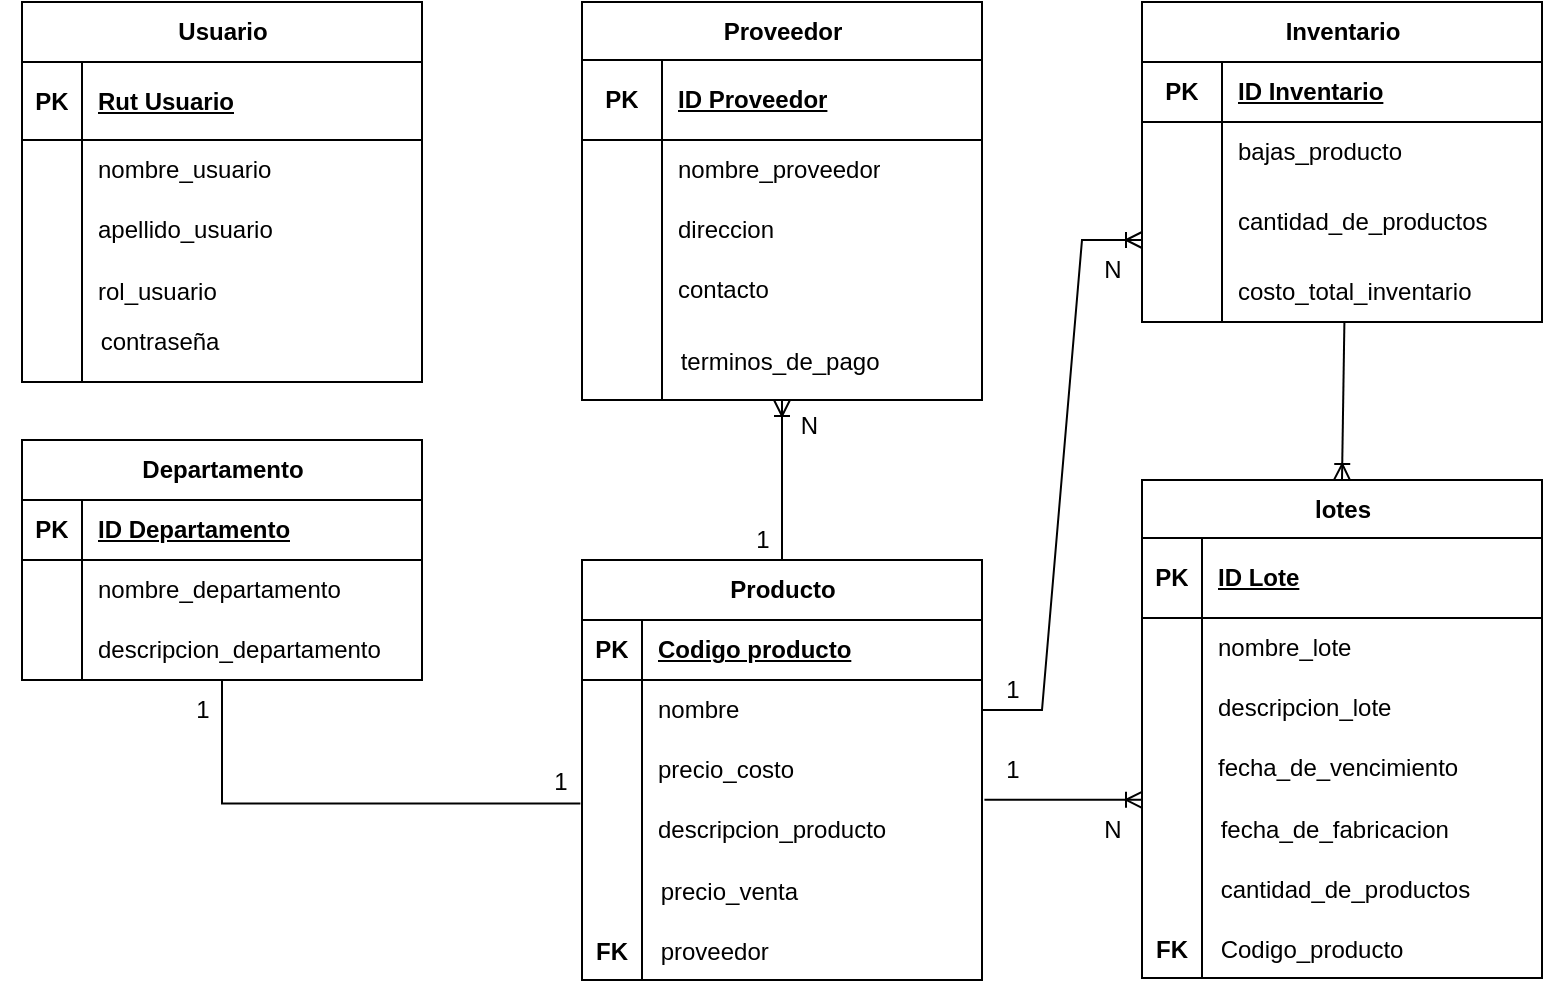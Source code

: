 <mxfile version="24.6.4" type="github" pages="3">
  <diagram name="Page-1" id="13e1069c-82ec-6db2-03f1-153e76fe0fe0">
    <mxGraphModel dx="756" dy="388" grid="1" gridSize="10" guides="1" tooltips="1" connect="1" arrows="1" fold="1" page="1" pageScale="1" pageWidth="1100" pageHeight="850" background="none" math="0" shadow="0">
      <root>
        <mxCell id="0" />
        <mxCell id="1" parent="0" />
        <mxCell id="n0Gud5P7Yk9XylYd5CA6-1" value="Proveedor" style="shape=table;startSize=29;container=1;collapsible=1;childLayout=tableLayout;fixedRows=1;rowLines=0;fontStyle=1;align=center;resizeLast=1;html=1;" parent="1" vertex="1">
          <mxGeometry x="360" y="121" width="200" height="199" as="geometry">
            <mxRectangle x="360" y="121" width="100" height="30" as="alternateBounds" />
          </mxGeometry>
        </mxCell>
        <mxCell id="n0Gud5P7Yk9XylYd5CA6-2" value="" style="shape=tableRow;horizontal=0;startSize=0;swimlaneHead=0;swimlaneBody=0;fillColor=none;collapsible=0;dropTarget=0;points=[[0,0.5],[1,0.5]];portConstraint=eastwest;top=0;left=0;right=0;bottom=1;" parent="n0Gud5P7Yk9XylYd5CA6-1" vertex="1">
          <mxGeometry y="29" width="200" height="40" as="geometry" />
        </mxCell>
        <mxCell id="n0Gud5P7Yk9XylYd5CA6-3" value="PK" style="shape=partialRectangle;connectable=0;fillColor=none;top=0;left=0;bottom=0;right=0;fontStyle=1;overflow=hidden;whiteSpace=wrap;html=1;" parent="n0Gud5P7Yk9XylYd5CA6-2" vertex="1">
          <mxGeometry width="40" height="40" as="geometry">
            <mxRectangle width="40" height="40" as="alternateBounds" />
          </mxGeometry>
        </mxCell>
        <mxCell id="n0Gud5P7Yk9XylYd5CA6-4" value="ID Proveedor" style="shape=partialRectangle;connectable=0;fillColor=none;top=0;left=0;bottom=0;right=0;align=left;spacingLeft=6;fontStyle=5;overflow=hidden;whiteSpace=wrap;html=1;" parent="n0Gud5P7Yk9XylYd5CA6-2" vertex="1">
          <mxGeometry x="40" width="160" height="40" as="geometry">
            <mxRectangle width="160" height="40" as="alternateBounds" />
          </mxGeometry>
        </mxCell>
        <mxCell id="n0Gud5P7Yk9XylYd5CA6-5" value="" style="shape=tableRow;horizontal=0;startSize=0;swimlaneHead=0;swimlaneBody=0;fillColor=none;collapsible=0;dropTarget=0;points=[[0,0.5],[1,0.5]];portConstraint=eastwest;top=0;left=0;right=0;bottom=0;" parent="n0Gud5P7Yk9XylYd5CA6-1" vertex="1">
          <mxGeometry y="69" width="200" height="30" as="geometry" />
        </mxCell>
        <mxCell id="n0Gud5P7Yk9XylYd5CA6-6" value="" style="shape=partialRectangle;connectable=0;fillColor=none;top=0;left=0;bottom=0;right=0;editable=1;overflow=hidden;whiteSpace=wrap;html=1;" parent="n0Gud5P7Yk9XylYd5CA6-5" vertex="1">
          <mxGeometry width="40" height="30" as="geometry">
            <mxRectangle width="40" height="30" as="alternateBounds" />
          </mxGeometry>
        </mxCell>
        <mxCell id="n0Gud5P7Yk9XylYd5CA6-7" value="nombre_proveedor" style="shape=partialRectangle;connectable=0;fillColor=none;top=0;left=0;bottom=0;right=0;align=left;spacingLeft=6;overflow=hidden;whiteSpace=wrap;html=1;" parent="n0Gud5P7Yk9XylYd5CA6-5" vertex="1">
          <mxGeometry x="40" width="160" height="30" as="geometry">
            <mxRectangle width="160" height="30" as="alternateBounds" />
          </mxGeometry>
        </mxCell>
        <mxCell id="n0Gud5P7Yk9XylYd5CA6-8" value="" style="shape=tableRow;horizontal=0;startSize=0;swimlaneHead=0;swimlaneBody=0;fillColor=none;collapsible=0;dropTarget=0;points=[[0,0.5],[1,0.5]];portConstraint=eastwest;top=0;left=0;right=0;bottom=0;" parent="n0Gud5P7Yk9XylYd5CA6-1" vertex="1">
          <mxGeometry y="99" width="200" height="30" as="geometry" />
        </mxCell>
        <mxCell id="n0Gud5P7Yk9XylYd5CA6-9" value="" style="shape=partialRectangle;connectable=0;fillColor=none;top=0;left=0;bottom=0;right=0;editable=1;overflow=hidden;whiteSpace=wrap;html=1;" parent="n0Gud5P7Yk9XylYd5CA6-8" vertex="1">
          <mxGeometry width="40" height="30" as="geometry">
            <mxRectangle width="40" height="30" as="alternateBounds" />
          </mxGeometry>
        </mxCell>
        <mxCell id="n0Gud5P7Yk9XylYd5CA6-10" value="direccion" style="shape=partialRectangle;connectable=0;fillColor=none;top=0;left=0;bottom=0;right=0;align=left;spacingLeft=6;overflow=hidden;whiteSpace=wrap;html=1;" parent="n0Gud5P7Yk9XylYd5CA6-8" vertex="1">
          <mxGeometry x="40" width="160" height="30" as="geometry">
            <mxRectangle width="160" height="30" as="alternateBounds" />
          </mxGeometry>
        </mxCell>
        <mxCell id="n0Gud5P7Yk9XylYd5CA6-11" value="" style="shape=tableRow;horizontal=0;startSize=0;swimlaneHead=0;swimlaneBody=0;fillColor=none;collapsible=0;dropTarget=0;points=[[0,0.5],[1,0.5]];portConstraint=eastwest;top=0;left=0;right=0;bottom=0;" parent="n0Gud5P7Yk9XylYd5CA6-1" vertex="1">
          <mxGeometry y="129" width="200" height="30" as="geometry" />
        </mxCell>
        <mxCell id="n0Gud5P7Yk9XylYd5CA6-12" value="" style="shape=partialRectangle;connectable=0;fillColor=none;top=0;left=0;bottom=0;right=0;editable=1;overflow=hidden;whiteSpace=wrap;html=1;" parent="n0Gud5P7Yk9XylYd5CA6-11" vertex="1">
          <mxGeometry width="40" height="30" as="geometry">
            <mxRectangle width="40" height="30" as="alternateBounds" />
          </mxGeometry>
        </mxCell>
        <mxCell id="n0Gud5P7Yk9XylYd5CA6-13" value="contacto" style="shape=partialRectangle;connectable=0;fillColor=none;top=0;left=0;bottom=0;right=0;align=left;spacingLeft=6;overflow=hidden;whiteSpace=wrap;html=1;" parent="n0Gud5P7Yk9XylYd5CA6-11" vertex="1">
          <mxGeometry x="40" width="160" height="30" as="geometry">
            <mxRectangle width="160" height="30" as="alternateBounds" />
          </mxGeometry>
        </mxCell>
        <mxCell id="n0Gud5P7Yk9XylYd5CA6-84" value="lotes" style="shape=table;startSize=29;container=1;collapsible=1;childLayout=tableLayout;fixedRows=1;rowLines=0;fontStyle=1;align=center;resizeLast=1;html=1;" parent="1" vertex="1">
          <mxGeometry x="640" y="360" width="200" height="249" as="geometry" />
        </mxCell>
        <mxCell id="n0Gud5P7Yk9XylYd5CA6-85" value="" style="shape=tableRow;horizontal=0;startSize=0;swimlaneHead=0;swimlaneBody=0;fillColor=none;collapsible=0;dropTarget=0;points=[[0,0.5],[1,0.5]];portConstraint=eastwest;top=0;left=0;right=0;bottom=1;" parent="n0Gud5P7Yk9XylYd5CA6-84" vertex="1">
          <mxGeometry y="29" width="200" height="40" as="geometry" />
        </mxCell>
        <mxCell id="n0Gud5P7Yk9XylYd5CA6-86" value="PK" style="shape=partialRectangle;connectable=0;fillColor=none;top=0;left=0;bottom=0;right=0;fontStyle=1;overflow=hidden;whiteSpace=wrap;html=1;" parent="n0Gud5P7Yk9XylYd5CA6-85" vertex="1">
          <mxGeometry width="30" height="40" as="geometry">
            <mxRectangle width="30" height="40" as="alternateBounds" />
          </mxGeometry>
        </mxCell>
        <mxCell id="n0Gud5P7Yk9XylYd5CA6-87" value="ID Lote" style="shape=partialRectangle;connectable=0;fillColor=none;top=0;left=0;bottom=0;right=0;align=left;spacingLeft=6;fontStyle=5;overflow=hidden;whiteSpace=wrap;html=1;" parent="n0Gud5P7Yk9XylYd5CA6-85" vertex="1">
          <mxGeometry x="30" width="170" height="40" as="geometry">
            <mxRectangle width="170" height="40" as="alternateBounds" />
          </mxGeometry>
        </mxCell>
        <mxCell id="n0Gud5P7Yk9XylYd5CA6-88" value="" style="shape=tableRow;horizontal=0;startSize=0;swimlaneHead=0;swimlaneBody=0;fillColor=none;collapsible=0;dropTarget=0;points=[[0,0.5],[1,0.5]];portConstraint=eastwest;top=0;left=0;right=0;bottom=0;" parent="n0Gud5P7Yk9XylYd5CA6-84" vertex="1">
          <mxGeometry y="69" width="200" height="30" as="geometry" />
        </mxCell>
        <mxCell id="n0Gud5P7Yk9XylYd5CA6-89" value="" style="shape=partialRectangle;connectable=0;fillColor=none;top=0;left=0;bottom=0;right=0;editable=1;overflow=hidden;whiteSpace=wrap;html=1;" parent="n0Gud5P7Yk9XylYd5CA6-88" vertex="1">
          <mxGeometry width="30" height="30" as="geometry">
            <mxRectangle width="30" height="30" as="alternateBounds" />
          </mxGeometry>
        </mxCell>
        <mxCell id="n0Gud5P7Yk9XylYd5CA6-90" value="nombre_lote" style="shape=partialRectangle;connectable=0;fillColor=none;top=0;left=0;bottom=0;right=0;align=left;spacingLeft=6;overflow=hidden;whiteSpace=wrap;html=1;" parent="n0Gud5P7Yk9XylYd5CA6-88" vertex="1">
          <mxGeometry x="30" width="170" height="30" as="geometry">
            <mxRectangle width="170" height="30" as="alternateBounds" />
          </mxGeometry>
        </mxCell>
        <mxCell id="n0Gud5P7Yk9XylYd5CA6-91" value="" style="shape=tableRow;horizontal=0;startSize=0;swimlaneHead=0;swimlaneBody=0;fillColor=none;collapsible=0;dropTarget=0;points=[[0,0.5],[1,0.5]];portConstraint=eastwest;top=0;left=0;right=0;bottom=0;" parent="n0Gud5P7Yk9XylYd5CA6-84" vertex="1">
          <mxGeometry y="99" width="200" height="30" as="geometry" />
        </mxCell>
        <mxCell id="n0Gud5P7Yk9XylYd5CA6-92" value="" style="shape=partialRectangle;connectable=0;fillColor=none;top=0;left=0;bottom=0;right=0;editable=1;overflow=hidden;whiteSpace=wrap;html=1;" parent="n0Gud5P7Yk9XylYd5CA6-91" vertex="1">
          <mxGeometry width="30" height="30" as="geometry">
            <mxRectangle width="30" height="30" as="alternateBounds" />
          </mxGeometry>
        </mxCell>
        <mxCell id="n0Gud5P7Yk9XylYd5CA6-93" value="descripcion_lote" style="shape=partialRectangle;connectable=0;fillColor=none;top=0;left=0;bottom=0;right=0;align=left;spacingLeft=6;overflow=hidden;whiteSpace=wrap;html=1;" parent="n0Gud5P7Yk9XylYd5CA6-91" vertex="1">
          <mxGeometry x="30" width="170" height="30" as="geometry">
            <mxRectangle width="170" height="30" as="alternateBounds" />
          </mxGeometry>
        </mxCell>
        <mxCell id="n0Gud5P7Yk9XylYd5CA6-94" value="" style="shape=tableRow;horizontal=0;startSize=0;swimlaneHead=0;swimlaneBody=0;fillColor=none;collapsible=0;dropTarget=0;points=[[0,0.5],[1,0.5]];portConstraint=eastwest;top=0;left=0;right=0;bottom=0;" parent="n0Gud5P7Yk9XylYd5CA6-84" vertex="1">
          <mxGeometry y="129" width="200" height="30" as="geometry" />
        </mxCell>
        <mxCell id="n0Gud5P7Yk9XylYd5CA6-95" value="" style="shape=partialRectangle;connectable=0;fillColor=none;top=0;left=0;bottom=0;right=0;editable=1;overflow=hidden;whiteSpace=wrap;html=1;" parent="n0Gud5P7Yk9XylYd5CA6-94" vertex="1">
          <mxGeometry width="30" height="30" as="geometry">
            <mxRectangle width="30" height="30" as="alternateBounds" />
          </mxGeometry>
        </mxCell>
        <mxCell id="n0Gud5P7Yk9XylYd5CA6-96" value="fecha_de_vencimiento" style="shape=partialRectangle;connectable=0;fillColor=none;top=0;left=0;bottom=0;right=0;align=left;spacingLeft=6;overflow=hidden;whiteSpace=wrap;html=1;" parent="n0Gud5P7Yk9XylYd5CA6-94" vertex="1">
          <mxGeometry x="30" width="170" height="30" as="geometry">
            <mxRectangle width="170" height="30" as="alternateBounds" />
          </mxGeometry>
        </mxCell>
        <mxCell id="n0Gud5P7Yk9XylYd5CA6-113" value="    terminos_de_pago" style="shape=partialRectangle;fillColor=none;align=left;verticalAlign=middle;strokeColor=none;spacingLeft=34;rotatable=0;points=[[0,0.5],[1,0.5]];portConstraint=eastwest;dropTarget=0;" parent="1" vertex="1">
          <mxGeometry x="360" y="280" width="200" height="40" as="geometry" />
        </mxCell>
        <mxCell id="n0Gud5P7Yk9XylYd5CA6-114" value="" style="shape=partialRectangle;top=0;left=0;bottom=0;fillColor=none;stokeWidth=1;align=left;verticalAlign=middle;spacingLeft=4;spacingRight=4;overflow=hidden;rotatable=0;points=[];portConstraint=eastwest;part=1;" parent="n0Gud5P7Yk9XylYd5CA6-113" vertex="1" connectable="0">
          <mxGeometry width="40" height="40" as="geometry" />
        </mxCell>
        <mxCell id="n0Gud5P7Yk9XylYd5CA6-117" value=" fecha_de_fabricacion" style="shape=partialRectangle;fillColor=none;align=left;verticalAlign=middle;strokeColor=none;spacingLeft=34;rotatable=0;points=[[0,0.5],[1,0.5]];portConstraint=eastwest;dropTarget=0;" parent="1" vertex="1">
          <mxGeometry x="640" y="519" width="200" height="30" as="geometry" />
        </mxCell>
        <mxCell id="n0Gud5P7Yk9XylYd5CA6-118" value="" style="shape=partialRectangle;top=0;left=0;bottom=0;fillColor=none;stokeWidth=1;align=left;verticalAlign=middle;spacingLeft=4;spacingRight=4;overflow=hidden;rotatable=0;points=[];portConstraint=eastwest;part=1;" parent="n0Gud5P7Yk9XylYd5CA6-117" vertex="1" connectable="0">
          <mxGeometry width="30" height="30" as="geometry" />
        </mxCell>
        <mxCell id="n0Gud5P7Yk9XylYd5CA6-119" value=" cantidad_de_productos" style="shape=partialRectangle;fillColor=none;align=left;verticalAlign=middle;strokeColor=none;spacingLeft=34;rotatable=0;points=[[0,0.5],[1,0.5]];portConstraint=eastwest;dropTarget=0;" parent="1" vertex="1">
          <mxGeometry x="640" y="549" width="200" height="30" as="geometry" />
        </mxCell>
        <mxCell id="n0Gud5P7Yk9XylYd5CA6-120" value="" style="shape=partialRectangle;top=0;left=0;bottom=0;fillColor=none;stokeWidth=1;align=left;verticalAlign=middle;spacingLeft=4;spacingRight=4;overflow=hidden;rotatable=0;points=[];portConstraint=eastwest;part=1;" parent="n0Gud5P7Yk9XylYd5CA6-119" vertex="1" connectable="0">
          <mxGeometry width="30" height="30" as="geometry" />
        </mxCell>
        <mxCell id="n0Gud5P7Yk9XylYd5CA6-121" value="Inventario" style="shape=table;startSize=30;container=1;collapsible=1;childLayout=tableLayout;fixedRows=1;rowLines=0;fontStyle=1;align=center;resizeLast=1;html=1;" parent="1" vertex="1">
          <mxGeometry x="640" y="121" width="200" height="160" as="geometry" />
        </mxCell>
        <mxCell id="n0Gud5P7Yk9XylYd5CA6-122" value="" style="shape=tableRow;horizontal=0;startSize=0;swimlaneHead=0;swimlaneBody=0;fillColor=none;collapsible=0;dropTarget=0;points=[[0,0.5],[1,0.5]];portConstraint=eastwest;top=0;left=0;right=0;bottom=1;" parent="n0Gud5P7Yk9XylYd5CA6-121" vertex="1">
          <mxGeometry y="30" width="200" height="30" as="geometry" />
        </mxCell>
        <mxCell id="n0Gud5P7Yk9XylYd5CA6-123" value="PK" style="shape=partialRectangle;connectable=0;fillColor=none;top=0;left=0;bottom=0;right=0;fontStyle=1;overflow=hidden;whiteSpace=wrap;html=1;" parent="n0Gud5P7Yk9XylYd5CA6-122" vertex="1">
          <mxGeometry width="40" height="30" as="geometry">
            <mxRectangle width="40" height="30" as="alternateBounds" />
          </mxGeometry>
        </mxCell>
        <mxCell id="n0Gud5P7Yk9XylYd5CA6-124" value="ID Inventario" style="shape=partialRectangle;connectable=0;fillColor=none;top=0;left=0;bottom=0;right=0;align=left;spacingLeft=6;fontStyle=5;overflow=hidden;whiteSpace=wrap;html=1;" parent="n0Gud5P7Yk9XylYd5CA6-122" vertex="1">
          <mxGeometry x="40" width="160" height="30" as="geometry">
            <mxRectangle width="160" height="30" as="alternateBounds" />
          </mxGeometry>
        </mxCell>
        <mxCell id="n0Gud5P7Yk9XylYd5CA6-125" value="" style="shape=tableRow;horizontal=0;startSize=0;swimlaneHead=0;swimlaneBody=0;fillColor=none;collapsible=0;dropTarget=0;points=[[0,0.5],[1,0.5]];portConstraint=eastwest;top=0;left=0;right=0;bottom=0;" parent="n0Gud5P7Yk9XylYd5CA6-121" vertex="1">
          <mxGeometry y="60" width="200" height="30" as="geometry" />
        </mxCell>
        <mxCell id="n0Gud5P7Yk9XylYd5CA6-126" value="" style="shape=partialRectangle;connectable=0;fillColor=none;top=0;left=0;bottom=0;right=0;editable=1;overflow=hidden;whiteSpace=wrap;html=1;" parent="n0Gud5P7Yk9XylYd5CA6-125" vertex="1">
          <mxGeometry width="40" height="30" as="geometry">
            <mxRectangle width="40" height="30" as="alternateBounds" />
          </mxGeometry>
        </mxCell>
        <mxCell id="n0Gud5P7Yk9XylYd5CA6-127" value="bajas_producto" style="shape=partialRectangle;connectable=0;fillColor=none;top=0;left=0;bottom=0;right=0;align=left;spacingLeft=6;overflow=hidden;whiteSpace=wrap;html=1;" parent="n0Gud5P7Yk9XylYd5CA6-125" vertex="1">
          <mxGeometry x="40" width="160" height="30" as="geometry">
            <mxRectangle width="160" height="30" as="alternateBounds" />
          </mxGeometry>
        </mxCell>
        <mxCell id="n0Gud5P7Yk9XylYd5CA6-131" value="" style="shape=tableRow;horizontal=0;startSize=0;swimlaneHead=0;swimlaneBody=0;fillColor=none;collapsible=0;dropTarget=0;points=[[0,0.5],[1,0.5]];portConstraint=eastwest;top=0;left=0;right=0;bottom=0;" parent="n0Gud5P7Yk9XylYd5CA6-121" vertex="1">
          <mxGeometry y="90" width="200" height="40" as="geometry" />
        </mxCell>
        <mxCell id="n0Gud5P7Yk9XylYd5CA6-132" value="" style="shape=partialRectangle;connectable=0;fillColor=none;top=0;left=0;bottom=0;right=0;editable=1;overflow=hidden;whiteSpace=wrap;html=1;" parent="n0Gud5P7Yk9XylYd5CA6-131" vertex="1">
          <mxGeometry width="40" height="40" as="geometry">
            <mxRectangle width="40" height="40" as="alternateBounds" />
          </mxGeometry>
        </mxCell>
        <mxCell id="n0Gud5P7Yk9XylYd5CA6-133" value="cantidad_de_productos" style="shape=partialRectangle;connectable=0;fillColor=none;top=0;left=0;bottom=0;right=0;align=left;spacingLeft=6;overflow=hidden;whiteSpace=wrap;html=1;" parent="n0Gud5P7Yk9XylYd5CA6-131" vertex="1">
          <mxGeometry x="40" width="160" height="40" as="geometry">
            <mxRectangle width="160" height="40" as="alternateBounds" />
          </mxGeometry>
        </mxCell>
        <mxCell id="n0Gud5P7Yk9XylYd5CA6-128" value="" style="shape=tableRow;horizontal=0;startSize=0;swimlaneHead=0;swimlaneBody=0;fillColor=none;collapsible=0;dropTarget=0;points=[[0,0.5],[1,0.5]];portConstraint=eastwest;top=0;left=0;right=0;bottom=0;" parent="n0Gud5P7Yk9XylYd5CA6-121" vertex="1">
          <mxGeometry y="130" width="200" height="30" as="geometry" />
        </mxCell>
        <mxCell id="n0Gud5P7Yk9XylYd5CA6-129" value="" style="shape=partialRectangle;connectable=0;fillColor=none;top=0;left=0;bottom=0;right=0;editable=1;overflow=hidden;whiteSpace=wrap;html=1;" parent="n0Gud5P7Yk9XylYd5CA6-128" vertex="1">
          <mxGeometry width="40" height="30" as="geometry">
            <mxRectangle width="40" height="30" as="alternateBounds" />
          </mxGeometry>
        </mxCell>
        <mxCell id="n0Gud5P7Yk9XylYd5CA6-130" value="&lt;span style=&quot;text-wrap: nowrap;&quot;&gt;costo_total_inventario&lt;/span&gt;" style="shape=partialRectangle;connectable=0;fillColor=none;top=0;left=0;bottom=0;right=0;align=left;spacingLeft=6;overflow=hidden;whiteSpace=wrap;html=1;" parent="n0Gud5P7Yk9XylYd5CA6-128" vertex="1">
          <mxGeometry x="40" width="160" height="30" as="geometry">
            <mxRectangle width="160" height="30" as="alternateBounds" />
          </mxGeometry>
        </mxCell>
        <mxCell id="W7s63gIPmYnEs_a816_g-1" value="Producto" style="shape=table;startSize=30;container=1;collapsible=1;childLayout=tableLayout;fixedRows=1;rowLines=0;fontStyle=1;align=center;resizeLast=1;html=1;" parent="1" vertex="1">
          <mxGeometry x="360" y="400" width="200" height="210" as="geometry" />
        </mxCell>
        <mxCell id="W7s63gIPmYnEs_a816_g-2" value="" style="shape=tableRow;horizontal=0;startSize=0;swimlaneHead=0;swimlaneBody=0;fillColor=none;collapsible=0;dropTarget=0;points=[[0,0.5],[1,0.5]];portConstraint=eastwest;top=0;left=0;right=0;bottom=1;" parent="W7s63gIPmYnEs_a816_g-1" vertex="1">
          <mxGeometry y="30" width="200" height="30" as="geometry" />
        </mxCell>
        <mxCell id="W7s63gIPmYnEs_a816_g-3" value="PK" style="shape=partialRectangle;connectable=0;fillColor=none;top=0;left=0;bottom=0;right=0;fontStyle=1;overflow=hidden;whiteSpace=wrap;html=1;" parent="W7s63gIPmYnEs_a816_g-2" vertex="1">
          <mxGeometry width="30" height="30" as="geometry">
            <mxRectangle width="30" height="30" as="alternateBounds" />
          </mxGeometry>
        </mxCell>
        <mxCell id="W7s63gIPmYnEs_a816_g-4" value="Codigo producto" style="shape=partialRectangle;connectable=0;fillColor=none;top=0;left=0;bottom=0;right=0;align=left;spacingLeft=6;fontStyle=5;overflow=hidden;whiteSpace=wrap;html=1;" parent="W7s63gIPmYnEs_a816_g-2" vertex="1">
          <mxGeometry x="30" width="170" height="30" as="geometry">
            <mxRectangle width="170" height="30" as="alternateBounds" />
          </mxGeometry>
        </mxCell>
        <mxCell id="W7s63gIPmYnEs_a816_g-5" value="" style="shape=tableRow;horizontal=0;startSize=0;swimlaneHead=0;swimlaneBody=0;fillColor=none;collapsible=0;dropTarget=0;points=[[0,0.5],[1,0.5]];portConstraint=eastwest;top=0;left=0;right=0;bottom=0;" parent="W7s63gIPmYnEs_a816_g-1" vertex="1">
          <mxGeometry y="60" width="200" height="30" as="geometry" />
        </mxCell>
        <mxCell id="W7s63gIPmYnEs_a816_g-6" value="" style="shape=partialRectangle;connectable=0;fillColor=none;top=0;left=0;bottom=0;right=0;editable=1;overflow=hidden;whiteSpace=wrap;html=1;" parent="W7s63gIPmYnEs_a816_g-5" vertex="1">
          <mxGeometry width="30" height="30" as="geometry">
            <mxRectangle width="30" height="30" as="alternateBounds" />
          </mxGeometry>
        </mxCell>
        <mxCell id="W7s63gIPmYnEs_a816_g-7" value="nombre" style="shape=partialRectangle;connectable=0;fillColor=none;top=0;left=0;bottom=0;right=0;align=left;spacingLeft=6;overflow=hidden;whiteSpace=wrap;html=1;" parent="W7s63gIPmYnEs_a816_g-5" vertex="1">
          <mxGeometry x="30" width="170" height="30" as="geometry">
            <mxRectangle width="170" height="30" as="alternateBounds" />
          </mxGeometry>
        </mxCell>
        <mxCell id="W7s63gIPmYnEs_a816_g-8" value="" style="shape=tableRow;horizontal=0;startSize=0;swimlaneHead=0;swimlaneBody=0;fillColor=none;collapsible=0;dropTarget=0;points=[[0,0.5],[1,0.5]];portConstraint=eastwest;top=0;left=0;right=0;bottom=0;" parent="W7s63gIPmYnEs_a816_g-1" vertex="1">
          <mxGeometry y="90" width="200" height="30" as="geometry" />
        </mxCell>
        <mxCell id="W7s63gIPmYnEs_a816_g-9" value="" style="shape=partialRectangle;connectable=0;fillColor=none;top=0;left=0;bottom=0;right=0;editable=1;overflow=hidden;whiteSpace=wrap;html=1;" parent="W7s63gIPmYnEs_a816_g-8" vertex="1">
          <mxGeometry width="30" height="30" as="geometry">
            <mxRectangle width="30" height="30" as="alternateBounds" />
          </mxGeometry>
        </mxCell>
        <mxCell id="W7s63gIPmYnEs_a816_g-10" value="precio_costo" style="shape=partialRectangle;connectable=0;fillColor=none;top=0;left=0;bottom=0;right=0;align=left;spacingLeft=6;overflow=hidden;whiteSpace=wrap;html=1;" parent="W7s63gIPmYnEs_a816_g-8" vertex="1">
          <mxGeometry x="30" width="170" height="30" as="geometry">
            <mxRectangle width="170" height="30" as="alternateBounds" />
          </mxGeometry>
        </mxCell>
        <mxCell id="W7s63gIPmYnEs_a816_g-11" value="" style="shape=tableRow;horizontal=0;startSize=0;swimlaneHead=0;swimlaneBody=0;fillColor=none;collapsible=0;dropTarget=0;points=[[0,0.5],[1,0.5]];portConstraint=eastwest;top=0;left=0;right=0;bottom=0;" parent="W7s63gIPmYnEs_a816_g-1" vertex="1">
          <mxGeometry y="120" width="200" height="30" as="geometry" />
        </mxCell>
        <mxCell id="W7s63gIPmYnEs_a816_g-12" value="" style="shape=partialRectangle;connectable=0;fillColor=none;top=0;left=0;bottom=0;right=0;editable=1;overflow=hidden;whiteSpace=wrap;html=1;" parent="W7s63gIPmYnEs_a816_g-11" vertex="1">
          <mxGeometry width="30" height="30" as="geometry">
            <mxRectangle width="30" height="30" as="alternateBounds" />
          </mxGeometry>
        </mxCell>
        <mxCell id="W7s63gIPmYnEs_a816_g-13" value="descripcion_producto" style="shape=partialRectangle;connectable=0;fillColor=none;top=0;left=0;bottom=0;right=0;align=left;spacingLeft=6;overflow=hidden;whiteSpace=wrap;html=1;" parent="W7s63gIPmYnEs_a816_g-11" vertex="1">
          <mxGeometry x="30" width="170" height="30" as="geometry">
            <mxRectangle width="170" height="30" as="alternateBounds" />
          </mxGeometry>
        </mxCell>
        <mxCell id="W7s63gIPmYnEs_a816_g-14" value=" precio_venta" style="shape=partialRectangle;fillColor=none;align=left;verticalAlign=middle;strokeColor=none;spacingLeft=34;rotatable=0;points=[[0,0.5],[1,0.5]];portConstraint=eastwest;dropTarget=0;" parent="1" vertex="1">
          <mxGeometry x="360" y="550" width="200" height="30" as="geometry" />
        </mxCell>
        <mxCell id="W7s63gIPmYnEs_a816_g-15" value="" style="shape=partialRectangle;top=0;left=0;bottom=0;fillColor=none;stokeWidth=1;align=left;verticalAlign=middle;spacingLeft=4;spacingRight=4;overflow=hidden;rotatable=0;points=[];portConstraint=eastwest;part=1;" parent="W7s63gIPmYnEs_a816_g-14" vertex="1" connectable="0">
          <mxGeometry width="30" height="30" as="geometry" />
        </mxCell>
        <mxCell id="W7s63gIPmYnEs_a816_g-16" value=" proveedor" style="shape=partialRectangle;fillColor=none;align=left;verticalAlign=middle;strokeColor=none;spacingLeft=34;rotatable=0;points=[[0,0.5],[1,0.5]];portConstraint=eastwest;dropTarget=0;" parent="1" vertex="1">
          <mxGeometry x="360" y="580" width="200" height="30" as="geometry" />
        </mxCell>
        <mxCell id="W7s63gIPmYnEs_a816_g-17" value="FK" style="shape=partialRectangle;top=0;left=0;bottom=0;fillColor=none;stokeWidth=1;align=center;verticalAlign=middle;spacingLeft=4;spacingRight=4;overflow=hidden;rotatable=0;points=[];portConstraint=eastwest;part=1;fontStyle=1" parent="W7s63gIPmYnEs_a816_g-16" vertex="1" connectable="0">
          <mxGeometry width="30" height="30" as="geometry" />
        </mxCell>
        <mxCell id="W7s63gIPmYnEs_a816_g-24" value=" Codigo_producto" style="shape=partialRectangle;fillColor=none;align=left;verticalAlign=middle;strokeColor=none;spacingLeft=34;rotatable=0;points=[[0,0.5],[1,0.5]];portConstraint=eastwest;dropTarget=0;" parent="1" vertex="1">
          <mxGeometry x="640" y="579" width="200" height="30" as="geometry" />
        </mxCell>
        <mxCell id="W7s63gIPmYnEs_a816_g-25" value="FK" style="shape=partialRectangle;top=0;left=0;bottom=0;fillColor=none;stokeWidth=1;align=center;verticalAlign=middle;spacingLeft=4;spacingRight=4;overflow=hidden;rotatable=0;points=[];portConstraint=eastwest;part=1;fontStyle=1" parent="W7s63gIPmYnEs_a816_g-24" vertex="1" connectable="0">
          <mxGeometry width="30" height="30" as="geometry" />
        </mxCell>
        <mxCell id="W7s63gIPmYnEs_a816_g-27" value="1" style="text;html=1;align=center;verticalAlign=middle;resizable=0;points=[];autosize=1;strokeColor=none;fillColor=none;" parent="1" vertex="1">
          <mxGeometry x="560" y="490" width="30" height="30" as="geometry" />
        </mxCell>
        <mxCell id="W7s63gIPmYnEs_a816_g-28" value="N" style="text;html=1;align=center;verticalAlign=middle;resizable=0;points=[];autosize=1;strokeColor=none;fillColor=none;" parent="1" vertex="1">
          <mxGeometry x="610" y="520" width="30" height="30" as="geometry" />
        </mxCell>
        <mxCell id="W7s63gIPmYnEs_a816_g-30" value="" style="edgeStyle=entityRelationEdgeStyle;fontSize=12;html=1;endArrow=ERoneToMany;endFill=0;rounded=0;exitX=1.006;exitY=-0.003;exitDx=0;exitDy=0;exitPerimeter=0;entryX=0;entryY=0.03;entryDx=0;entryDy=0;entryPerimeter=0;" parent="1" source="W7s63gIPmYnEs_a816_g-11" target="n0Gud5P7Yk9XylYd5CA6-117" edge="1">
          <mxGeometry width="100" height="100" relative="1" as="geometry">
            <mxPoint x="520" y="550" as="sourcePoint" />
            <mxPoint x="620" y="500" as="targetPoint" />
            <Array as="points">
              <mxPoint x="620" y="530" />
              <mxPoint x="630" y="510" />
            </Array>
          </mxGeometry>
        </mxCell>
        <mxCell id="W7s63gIPmYnEs_a816_g-31" value="" style="edgeStyle=entityRelationEdgeStyle;fontSize=12;html=1;endArrow=ERoneToMany;rounded=0;entryX=0;entryY=0.725;entryDx=0;entryDy=0;entryPerimeter=0;" parent="1" target="n0Gud5P7Yk9XylYd5CA6-131" edge="1">
          <mxGeometry width="100" height="100" relative="1" as="geometry">
            <mxPoint x="560" y="475" as="sourcePoint" />
            <mxPoint x="660" y="375" as="targetPoint" />
            <Array as="points">
              <mxPoint x="580" y="490" />
              <mxPoint x="600" y="480" />
              <mxPoint x="600" y="475" />
              <mxPoint x="600" y="475" />
              <mxPoint x="620" y="350" />
            </Array>
          </mxGeometry>
        </mxCell>
        <mxCell id="W7s63gIPmYnEs_a816_g-32" value="1" style="text;html=1;align=center;verticalAlign=middle;resizable=0;points=[];autosize=1;strokeColor=none;fillColor=none;" parent="1" vertex="1">
          <mxGeometry x="560" y="450" width="30" height="30" as="geometry" />
        </mxCell>
        <mxCell id="W7s63gIPmYnEs_a816_g-33" value="N" style="text;html=1;align=center;verticalAlign=middle;resizable=0;points=[];autosize=1;strokeColor=none;fillColor=none;" parent="1" vertex="1">
          <mxGeometry x="610" y="240" width="30" height="30" as="geometry" />
        </mxCell>
        <mxCell id="W7s63gIPmYnEs_a816_g-34" value="" style="endArrow=ERoneToMany;html=1;rounded=0;exitX=0.5;exitY=0;exitDx=0;exitDy=0;endFill=0;" parent="1" source="W7s63gIPmYnEs_a816_g-1" edge="1">
          <mxGeometry relative="1" as="geometry">
            <mxPoint x="540" y="350" as="sourcePoint" />
            <mxPoint x="460" y="320" as="targetPoint" />
          </mxGeometry>
        </mxCell>
        <mxCell id="W7s63gIPmYnEs_a816_g-35" value="N" style="resizable=0;html=1;whiteSpace=wrap;align=right;verticalAlign=bottom;" parent="W7s63gIPmYnEs_a816_g-34" connectable="0" vertex="1">
          <mxGeometry x="1" relative="1" as="geometry">
            <mxPoint x="19" y="21" as="offset" />
          </mxGeometry>
        </mxCell>
        <mxCell id="W7s63gIPmYnEs_a816_g-36" value="1" style="text;html=1;align=center;verticalAlign=middle;resizable=0;points=[];autosize=1;strokeColor=none;fillColor=none;" parent="1" vertex="1">
          <mxGeometry x="435" y="375" width="30" height="30" as="geometry" />
        </mxCell>
        <mxCell id="W7s63gIPmYnEs_a816_g-40" value="Departamento" style="shape=table;startSize=30;container=1;collapsible=1;childLayout=tableLayout;fixedRows=1;rowLines=0;fontStyle=1;align=center;resizeLast=1;html=1;" parent="1" vertex="1">
          <mxGeometry x="80" y="340" width="200" height="120" as="geometry" />
        </mxCell>
        <mxCell id="W7s63gIPmYnEs_a816_g-41" value="" style="shape=tableRow;horizontal=0;startSize=0;swimlaneHead=0;swimlaneBody=0;fillColor=none;collapsible=0;dropTarget=0;points=[[0,0.5],[1,0.5]];portConstraint=eastwest;top=0;left=0;right=0;bottom=1;" parent="W7s63gIPmYnEs_a816_g-40" vertex="1">
          <mxGeometry y="30" width="200" height="30" as="geometry" />
        </mxCell>
        <mxCell id="W7s63gIPmYnEs_a816_g-42" value="PK" style="shape=partialRectangle;connectable=0;fillColor=none;top=0;left=0;bottom=0;right=0;fontStyle=1;overflow=hidden;whiteSpace=wrap;html=1;" parent="W7s63gIPmYnEs_a816_g-41" vertex="1">
          <mxGeometry width="30" height="30" as="geometry">
            <mxRectangle width="30" height="30" as="alternateBounds" />
          </mxGeometry>
        </mxCell>
        <mxCell id="W7s63gIPmYnEs_a816_g-43" value="ID Departamento" style="shape=partialRectangle;connectable=0;fillColor=none;top=0;left=0;bottom=0;right=0;align=left;spacingLeft=6;fontStyle=5;overflow=hidden;whiteSpace=wrap;html=1;" parent="W7s63gIPmYnEs_a816_g-41" vertex="1">
          <mxGeometry x="30" width="170" height="30" as="geometry">
            <mxRectangle width="170" height="30" as="alternateBounds" />
          </mxGeometry>
        </mxCell>
        <mxCell id="W7s63gIPmYnEs_a816_g-44" value="" style="shape=tableRow;horizontal=0;startSize=0;swimlaneHead=0;swimlaneBody=0;fillColor=none;collapsible=0;dropTarget=0;points=[[0,0.5],[1,0.5]];portConstraint=eastwest;top=0;left=0;right=0;bottom=0;" parent="W7s63gIPmYnEs_a816_g-40" vertex="1">
          <mxGeometry y="60" width="200" height="30" as="geometry" />
        </mxCell>
        <mxCell id="W7s63gIPmYnEs_a816_g-45" value="" style="shape=partialRectangle;connectable=0;fillColor=none;top=0;left=0;bottom=0;right=0;editable=1;overflow=hidden;whiteSpace=wrap;html=1;" parent="W7s63gIPmYnEs_a816_g-44" vertex="1">
          <mxGeometry width="30" height="30" as="geometry">
            <mxRectangle width="30" height="30" as="alternateBounds" />
          </mxGeometry>
        </mxCell>
        <mxCell id="W7s63gIPmYnEs_a816_g-46" value="nombre_departamento" style="shape=partialRectangle;connectable=0;fillColor=none;top=0;left=0;bottom=0;right=0;align=left;spacingLeft=6;overflow=hidden;whiteSpace=wrap;html=1;" parent="W7s63gIPmYnEs_a816_g-44" vertex="1">
          <mxGeometry x="30" width="170" height="30" as="geometry">
            <mxRectangle width="170" height="30" as="alternateBounds" />
          </mxGeometry>
        </mxCell>
        <mxCell id="W7s63gIPmYnEs_a816_g-47" value="" style="shape=tableRow;horizontal=0;startSize=0;swimlaneHead=0;swimlaneBody=0;fillColor=none;collapsible=0;dropTarget=0;points=[[0,0.5],[1,0.5]];portConstraint=eastwest;top=0;left=0;right=0;bottom=0;" parent="W7s63gIPmYnEs_a816_g-40" vertex="1">
          <mxGeometry y="90" width="200" height="30" as="geometry" />
        </mxCell>
        <mxCell id="W7s63gIPmYnEs_a816_g-48" value="" style="shape=partialRectangle;connectable=0;fillColor=none;top=0;left=0;bottom=0;right=0;editable=1;overflow=hidden;whiteSpace=wrap;html=1;" parent="W7s63gIPmYnEs_a816_g-47" vertex="1">
          <mxGeometry width="30" height="30" as="geometry">
            <mxRectangle width="30" height="30" as="alternateBounds" />
          </mxGeometry>
        </mxCell>
        <mxCell id="W7s63gIPmYnEs_a816_g-49" value="descripcion_departamento" style="shape=partialRectangle;connectable=0;fillColor=none;top=0;left=0;bottom=0;right=0;align=left;spacingLeft=6;overflow=hidden;whiteSpace=wrap;html=1;" parent="W7s63gIPmYnEs_a816_g-47" vertex="1">
          <mxGeometry x="30" width="170" height="30" as="geometry">
            <mxRectangle width="170" height="30" as="alternateBounds" />
          </mxGeometry>
        </mxCell>
        <mxCell id="W7s63gIPmYnEs_a816_g-53" value="" style="fontSize=12;html=1;endArrow=ERoneToMany;rounded=0;strokeColor=default;exitX=0.506;exitY=0.994;exitDx=0;exitDy=0;exitPerimeter=0;entryX=0.5;entryY=0;entryDx=0;entryDy=0;" parent="1" source="n0Gud5P7Yk9XylYd5CA6-128" target="n0Gud5P7Yk9XylYd5CA6-84" edge="1">
          <mxGeometry width="100" height="100" relative="1" as="geometry">
            <mxPoint x="800" y="390" as="sourcePoint" />
            <mxPoint x="700" y="310" as="targetPoint" />
          </mxGeometry>
        </mxCell>
        <mxCell id="W7s63gIPmYnEs_a816_g-55" value="" style="endArrow=none;html=1;rounded=0;edgeStyle=orthogonalEdgeStyle;entryX=-0.004;entryY=0.058;entryDx=0;entryDy=0;exitX=0.5;exitY=1;exitDx=0;exitDy=0;exitPerimeter=0;entryPerimeter=0;" parent="1" source="W7s63gIPmYnEs_a816_g-47" target="W7s63gIPmYnEs_a816_g-11" edge="1">
          <mxGeometry relative="1" as="geometry">
            <mxPoint x="120" y="500" as="sourcePoint" />
            <mxPoint x="280" y="500" as="targetPoint" />
          </mxGeometry>
        </mxCell>
        <mxCell id="W7s63gIPmYnEs_a816_g-56" value="1" style="text;html=1;align=center;verticalAlign=middle;resizable=0;points=[];autosize=1;strokeColor=none;fillColor=none;" parent="1" vertex="1">
          <mxGeometry x="334" y="496" width="30" height="30" as="geometry" />
        </mxCell>
        <mxCell id="W7s63gIPmYnEs_a816_g-57" value="1" style="text;html=1;align=center;verticalAlign=middle;resizable=0;points=[];autosize=1;strokeColor=none;fillColor=none;" parent="1" vertex="1">
          <mxGeometry x="155" y="460" width="30" height="30" as="geometry" />
        </mxCell>
        <mxCell id="iIoOAhw6XUxR4ulOZtAs-1" value="Usuario" style="shape=table;startSize=30;container=1;collapsible=1;childLayout=tableLayout;fixedRows=1;rowLines=0;fontStyle=1;align=center;resizeLast=1;html=1;" parent="1" vertex="1">
          <mxGeometry x="80" y="121" width="200" height="190" as="geometry">
            <mxRectangle x="360" y="130" width="100" height="30" as="alternateBounds" />
          </mxGeometry>
        </mxCell>
        <mxCell id="iIoOAhw6XUxR4ulOZtAs-2" value="" style="shape=tableRow;horizontal=0;startSize=0;swimlaneHead=0;swimlaneBody=0;fillColor=none;collapsible=0;dropTarget=0;points=[[0,0.5],[1,0.5]];portConstraint=eastwest;top=0;left=0;right=0;bottom=1;" parent="iIoOAhw6XUxR4ulOZtAs-1" vertex="1">
          <mxGeometry y="30" width="200" height="39" as="geometry" />
        </mxCell>
        <mxCell id="iIoOAhw6XUxR4ulOZtAs-3" value="PK" style="shape=partialRectangle;connectable=0;fillColor=none;top=0;left=0;bottom=0;right=0;fontStyle=1;overflow=hidden;whiteSpace=wrap;html=1;" parent="iIoOAhw6XUxR4ulOZtAs-2" vertex="1">
          <mxGeometry width="30" height="39" as="geometry">
            <mxRectangle width="30" height="39" as="alternateBounds" />
          </mxGeometry>
        </mxCell>
        <mxCell id="iIoOAhw6XUxR4ulOZtAs-4" value="Rut Usuario" style="shape=partialRectangle;connectable=0;fillColor=none;top=0;left=0;bottom=0;right=0;align=left;spacingLeft=6;fontStyle=5;overflow=hidden;whiteSpace=wrap;html=1;" parent="iIoOAhw6XUxR4ulOZtAs-2" vertex="1">
          <mxGeometry x="30" width="170" height="39" as="geometry">
            <mxRectangle width="170" height="39" as="alternateBounds" />
          </mxGeometry>
        </mxCell>
        <mxCell id="iIoOAhw6XUxR4ulOZtAs-5" value="" style="shape=tableRow;horizontal=0;startSize=0;swimlaneHead=0;swimlaneBody=0;fillColor=none;collapsible=0;dropTarget=0;points=[[0,0.5],[1,0.5]];portConstraint=eastwest;top=0;left=0;right=0;bottom=0;" parent="iIoOAhw6XUxR4ulOZtAs-1" vertex="1">
          <mxGeometry y="69" width="200" height="30" as="geometry" />
        </mxCell>
        <mxCell id="iIoOAhw6XUxR4ulOZtAs-6" value="" style="shape=partialRectangle;connectable=0;fillColor=none;top=0;left=0;bottom=0;right=0;editable=1;overflow=hidden;whiteSpace=wrap;html=1;" parent="iIoOAhw6XUxR4ulOZtAs-5" vertex="1">
          <mxGeometry width="30" height="30" as="geometry">
            <mxRectangle width="30" height="30" as="alternateBounds" />
          </mxGeometry>
        </mxCell>
        <mxCell id="iIoOAhw6XUxR4ulOZtAs-7" value="nombre_usuario" style="shape=partialRectangle;connectable=0;fillColor=none;top=0;left=0;bottom=0;right=0;align=left;spacingLeft=6;overflow=hidden;whiteSpace=wrap;html=1;" parent="iIoOAhw6XUxR4ulOZtAs-5" vertex="1">
          <mxGeometry x="30" width="170" height="30" as="geometry">
            <mxRectangle width="170" height="30" as="alternateBounds" />
          </mxGeometry>
        </mxCell>
        <mxCell id="iIoOAhw6XUxR4ulOZtAs-11" value="" style="shape=tableRow;horizontal=0;startSize=0;swimlaneHead=0;swimlaneBody=0;fillColor=none;collapsible=0;dropTarget=0;points=[[0,0.5],[1,0.5]];portConstraint=eastwest;top=0;left=0;right=0;bottom=0;" parent="iIoOAhw6XUxR4ulOZtAs-1" vertex="1">
          <mxGeometry y="99" width="200" height="30" as="geometry" />
        </mxCell>
        <mxCell id="iIoOAhw6XUxR4ulOZtAs-12" value="&lt;div&gt;&lt;br&gt;&lt;/div&gt;" style="shape=partialRectangle;connectable=0;fillColor=none;top=0;left=0;bottom=0;right=0;editable=1;overflow=hidden;whiteSpace=wrap;html=1;" parent="iIoOAhw6XUxR4ulOZtAs-11" vertex="1">
          <mxGeometry width="30" height="30" as="geometry">
            <mxRectangle width="30" height="30" as="alternateBounds" />
          </mxGeometry>
        </mxCell>
        <mxCell id="iIoOAhw6XUxR4ulOZtAs-13" value="apellido_usuario" style="shape=partialRectangle;connectable=0;fillColor=none;top=0;left=0;bottom=0;right=0;align=left;spacingLeft=6;overflow=hidden;whiteSpace=wrap;html=1;" parent="iIoOAhw6XUxR4ulOZtAs-11" vertex="1">
          <mxGeometry x="30" width="170" height="30" as="geometry">
            <mxRectangle width="170" height="30" as="alternateBounds" />
          </mxGeometry>
        </mxCell>
        <mxCell id="iIoOAhw6XUxR4ulOZtAs-8" value="" style="shape=tableRow;horizontal=0;startSize=0;swimlaneHead=0;swimlaneBody=0;fillColor=none;collapsible=0;dropTarget=0;points=[[0,0.5],[1,0.5]];portConstraint=eastwest;top=0;left=0;right=0;bottom=0;" parent="iIoOAhw6XUxR4ulOZtAs-1" vertex="1">
          <mxGeometry y="129" width="200" height="31" as="geometry" />
        </mxCell>
        <mxCell id="iIoOAhw6XUxR4ulOZtAs-9" value="" style="shape=partialRectangle;connectable=0;fillColor=none;top=0;left=0;bottom=0;right=0;editable=1;overflow=hidden;whiteSpace=wrap;html=1;" parent="iIoOAhw6XUxR4ulOZtAs-8" vertex="1">
          <mxGeometry width="30" height="31" as="geometry">
            <mxRectangle width="30" height="31" as="alternateBounds" />
          </mxGeometry>
        </mxCell>
        <mxCell id="iIoOAhw6XUxR4ulOZtAs-10" value="rol_usuario" style="shape=partialRectangle;connectable=0;fillColor=none;top=0;left=0;bottom=0;right=0;align=left;spacingLeft=6;overflow=hidden;whiteSpace=wrap;html=1;" parent="iIoOAhw6XUxR4ulOZtAs-8" vertex="1">
          <mxGeometry x="30" width="170" height="31" as="geometry">
            <mxRectangle width="170" height="31" as="alternateBounds" />
          </mxGeometry>
        </mxCell>
        <mxCell id="iIoOAhw6XUxR4ulOZtAs-14" value="    contraseña" style="shape=partialRectangle;fillColor=none;align=left;verticalAlign=middle;strokeColor=none;spacingLeft=34;rotatable=0;points=[[0,0.5],[1,0.5]];portConstraint=eastwest;dropTarget=0;" parent="1" vertex="1">
          <mxGeometry x="70" y="270" width="200" height="40" as="geometry" />
        </mxCell>
        <mxCell id="iIoOAhw6XUxR4ulOZtAs-15" value="" style="shape=partialRectangle;top=0;left=0;bottom=0;fillColor=none;stokeWidth=1;align=left;verticalAlign=middle;spacingLeft=4;spacingRight=4;overflow=hidden;rotatable=0;points=[];portConstraint=eastwest;part=1;" parent="iIoOAhw6XUxR4ulOZtAs-14" vertex="1" connectable="0">
          <mxGeometry width="40" height="40" as="geometry" />
        </mxCell>
      </root>
    </mxGraphModel>
  </diagram>
  <diagram id="AVy34VvulBkXMo7vLw_h" name="Página-3">
    <mxGraphModel dx="1208" dy="388" grid="1" gridSize="10" guides="1" tooltips="1" connect="1" arrows="1" fold="1" page="1" pageScale="1" pageWidth="827" pageHeight="1169" math="0" shadow="0">
      <root>
        <mxCell id="0" />
        <mxCell id="1" parent="0" />
        <mxCell id="7OHvhLQ53uyhA8CXxjoi-1" value="Proveedor" style="whiteSpace=wrap;html=1;align=center;fillColor=#e1d5e7;strokeColor=#9673a6;" vertex="1" parent="1">
          <mxGeometry x="127" y="320" width="100" height="40" as="geometry" />
        </mxCell>
        <mxCell id="7OHvhLQ53uyhA8CXxjoi-2" value="Producto" style="whiteSpace=wrap;html=1;align=center;fillColor=#ffe6cc;strokeColor=#d79b00;" vertex="1" parent="1">
          <mxGeometry x="357" y="400" width="100" height="40" as="geometry" />
        </mxCell>
        <mxCell id="7OHvhLQ53uyhA8CXxjoi-3" value="Lotes" style="whiteSpace=wrap;html=1;align=center;fillColor=#f8cecc;strokeColor=#b85450;" vertex="1" parent="1">
          <mxGeometry x="137" y="530" width="100" height="40" as="geometry" />
        </mxCell>
        <mxCell id="7OHvhLQ53uyhA8CXxjoi-4" value="" style="rounded=0;orthogonalLoop=1;jettySize=auto;html=1;endArrow=none;endFill=0;strokeColor=#BD7000;fillColor=#f0a30a;exitX=0;exitY=0.5;exitDx=0;exitDy=0;entryX=0.75;entryY=1;entryDx=0;entryDy=0;" edge="1" parent="1" source="7OHvhLQ53uyhA8CXxjoi-5" target="7OHvhLQ53uyhA8CXxjoi-2">
          <mxGeometry relative="1" as="geometry">
            <mxPoint x="427" y="530" as="targetPoint" />
          </mxGeometry>
        </mxCell>
        <mxCell id="7OHvhLQ53uyhA8CXxjoi-5" value="&lt;span style=&quot;text-align: left;&quot;&gt;Categoría&lt;/span&gt;" style="ellipse;whiteSpace=wrap;html=1;align=center;fillColor=#ffe6cc;strokeColor=#d79b00;" vertex="1" parent="1">
          <mxGeometry x="457" y="460" width="100" height="40" as="geometry" />
        </mxCell>
        <mxCell id="7OHvhLQ53uyhA8CXxjoi-6" value="" style="rounded=0;orthogonalLoop=1;jettySize=auto;html=1;endArrow=none;endFill=0;fillColor=#ffe6cc;strokeColor=#d79b00;exitX=1;exitY=0;exitDx=0;exitDy=0;" edge="1" parent="1" source="7OHvhLQ53uyhA8CXxjoi-7" target="7OHvhLQ53uyhA8CXxjoi-2">
          <mxGeometry relative="1" as="geometry">
            <mxPoint x="347" y="500" as="targetPoint" />
          </mxGeometry>
        </mxCell>
        <mxCell id="7OHvhLQ53uyhA8CXxjoi-7" value="Nombre" style="ellipse;whiteSpace=wrap;html=1;align=center;fillColor=#ffe6cc;strokeColor=#d79b00;" vertex="1" parent="1">
          <mxGeometry x="247" y="460" width="100" height="40" as="geometry" />
        </mxCell>
        <mxCell id="7OHvhLQ53uyhA8CXxjoi-8" value="" style="rounded=0;orthogonalLoop=1;jettySize=auto;html=1;fillColor=#ffe6cc;strokeColor=#d79b00;endArrow=none;endFill=0;exitX=1;exitY=0.5;exitDx=0;exitDy=0;entryX=0.25;entryY=1;entryDx=0;entryDy=0;" edge="1" parent="1" source="7OHvhLQ53uyhA8CXxjoi-9" target="7OHvhLQ53uyhA8CXxjoi-2">
          <mxGeometry relative="1" as="geometry">
            <mxPoint x="387" y="460" as="targetPoint" />
          </mxGeometry>
        </mxCell>
        <mxCell id="7OHvhLQ53uyhA8CXxjoi-9" value="Código de barra" style="ellipse;whiteSpace=wrap;html=1;align=center;fontStyle=4;fillColor=#ffe6cc;strokeColor=#d79b00;" vertex="1" parent="1">
          <mxGeometry x="247" y="500" width="100" height="40" as="geometry" />
        </mxCell>
        <mxCell id="7OHvhLQ53uyhA8CXxjoi-10" value="" style="rounded=0;orthogonalLoop=1;jettySize=auto;html=1;endArrow=none;endFill=0;fillColor=#ffe6cc;strokeColor=#d79b00;exitX=0;exitY=0.5;exitDx=0;exitDy=0;entryX=0.75;entryY=1;entryDx=0;entryDy=0;" edge="1" parent="1" source="7OHvhLQ53uyhA8CXxjoi-11" target="7OHvhLQ53uyhA8CXxjoi-2">
          <mxGeometry relative="1" as="geometry" />
        </mxCell>
        <mxCell id="7OHvhLQ53uyhA8CXxjoi-11" value="Proveedor" style="ellipse;whiteSpace=wrap;html=1;align=center;fillColor=#ffe6cc;strokeColor=#d79b00;" vertex="1" parent="1">
          <mxGeometry x="457" y="500" width="100" height="40" as="geometry" />
        </mxCell>
        <mxCell id="7OHvhLQ53uyhA8CXxjoi-12" value="" style="rounded=0;orthogonalLoop=1;jettySize=auto;html=1;endArrow=none;endFill=0;fillColor=#ffe6cc;strokeColor=#d79b00;exitX=0;exitY=0.5;exitDx=0;exitDy=0;entryX=0.75;entryY=1;entryDx=0;entryDy=0;" edge="1" parent="1" source="7OHvhLQ53uyhA8CXxjoi-13" target="7OHvhLQ53uyhA8CXxjoi-2">
          <mxGeometry relative="1" as="geometry" />
        </mxCell>
        <mxCell id="7OHvhLQ53uyhA8CXxjoi-13" value="Precio costo" style="ellipse;whiteSpace=wrap;html=1;align=center;fillColor=#ffe6cc;strokeColor=#d79b00;" vertex="1" parent="1">
          <mxGeometry x="457" y="540" width="100" height="40" as="geometry" />
        </mxCell>
        <mxCell id="7OHvhLQ53uyhA8CXxjoi-14" value="" style="rounded=0;orthogonalLoop=1;jettySize=auto;html=1;endArrow=none;endFill=0;fillColor=#ffe6cc;strokeColor=#d79b00;exitX=1;exitY=0.5;exitDx=0;exitDy=0;entryX=0.25;entryY=1;entryDx=0;entryDy=0;" edge="1" parent="1" source="7OHvhLQ53uyhA8CXxjoi-15" target="7OHvhLQ53uyhA8CXxjoi-2">
          <mxGeometry relative="1" as="geometry">
            <mxPoint x="387" y="460" as="targetPoint" />
          </mxGeometry>
        </mxCell>
        <mxCell id="7OHvhLQ53uyhA8CXxjoi-15" value="Precio venta" style="ellipse;whiteSpace=wrap;html=1;align=center;fillColor=#ffe6cc;strokeColor=#d79b00;" vertex="1" parent="1">
          <mxGeometry x="247" y="620" width="100" height="40" as="geometry" />
        </mxCell>
        <mxCell id="7OHvhLQ53uyhA8CXxjoi-16" value="" style="rounded=0;orthogonalLoop=1;jettySize=auto;html=1;fillColor=#ffe6cc;strokeColor=#d79b00;endArrow=none;endFill=0;exitX=0;exitY=0.5;exitDx=0;exitDy=0;entryX=0.75;entryY=1;entryDx=0;entryDy=0;" edge="1" parent="1" source="7OHvhLQ53uyhA8CXxjoi-17" target="7OHvhLQ53uyhA8CXxjoi-2">
          <mxGeometry relative="1" as="geometry" />
        </mxCell>
        <mxCell id="7OHvhLQ53uyhA8CXxjoi-17" value="Cantidad en stock" style="ellipse;whiteSpace=wrap;html=1;align=center;fillColor=#ffe6cc;strokeColor=#d79b00;" vertex="1" parent="1">
          <mxGeometry x="457" y="580" width="100" height="40" as="geometry" />
        </mxCell>
        <mxCell id="7OHvhLQ53uyhA8CXxjoi-18" value="" style="rounded=0;orthogonalLoop=1;jettySize=auto;html=1;fillColor=#ffe6cc;strokeColor=#d79b00;endArrow=none;endFill=0;exitX=1;exitY=0.5;exitDx=0;exitDy=0;entryX=0.25;entryY=1;entryDx=0;entryDy=0;" edge="1" parent="1" source="7OHvhLQ53uyhA8CXxjoi-19" target="7OHvhLQ53uyhA8CXxjoi-2">
          <mxGeometry relative="1" as="geometry">
            <mxPoint x="387" y="460" as="targetPoint" />
          </mxGeometry>
        </mxCell>
        <mxCell id="7OHvhLQ53uyhA8CXxjoi-19" value="fecha de vencimiento" style="ellipse;whiteSpace=wrap;html=1;align=center;fillColor=#ffe6cc;strokeColor=#d79b00;" vertex="1" parent="1">
          <mxGeometry x="247" y="580" width="100" height="40" as="geometry" />
        </mxCell>
        <mxCell id="7OHvhLQ53uyhA8CXxjoi-20" value="" style="rounded=0;orthogonalLoop=1;jettySize=auto;html=1;fillColor=#e1d5e7;strokeColor=#9673a6;endArrow=none;endFill=0;" edge="1" parent="1" source="7OHvhLQ53uyhA8CXxjoi-21" target="7OHvhLQ53uyhA8CXxjoi-1">
          <mxGeometry relative="1" as="geometry" />
        </mxCell>
        <mxCell id="7OHvhLQ53uyhA8CXxjoi-21" value="Nombre proveedor" style="ellipse;whiteSpace=wrap;html=1;align=center;fillColor=#e1d5e7;strokeColor=#9673a6;" vertex="1" parent="1">
          <mxGeometry x="247" y="250" width="100" height="40" as="geometry" />
        </mxCell>
        <mxCell id="7OHvhLQ53uyhA8CXxjoi-22" value="" style="rounded=0;orthogonalLoop=1;jettySize=auto;html=1;fillColor=#e1d5e7;strokeColor=#9673a6;endArrow=none;endFill=0;" edge="1" parent="1" source="7OHvhLQ53uyhA8CXxjoi-23" target="7OHvhLQ53uyhA8CXxjoi-1">
          <mxGeometry relative="1" as="geometry" />
        </mxCell>
        <mxCell id="7OHvhLQ53uyhA8CXxjoi-23" value="ID Proveedor" style="ellipse;whiteSpace=wrap;html=1;align=center;fontStyle=4;fillColor=#e1d5e7;strokeColor=#9673a6;" vertex="1" parent="1">
          <mxGeometry x="157" y="210" width="100" height="40" as="geometry" />
        </mxCell>
        <mxCell id="7OHvhLQ53uyhA8CXxjoi-24" value="" style="rounded=0;orthogonalLoop=1;jettySize=auto;html=1;fillColor=#e1d5e7;strokeColor=#9673a6;endArrow=none;endFill=0;" edge="1" parent="1" source="7OHvhLQ53uyhA8CXxjoi-25" target="7OHvhLQ53uyhA8CXxjoi-1">
          <mxGeometry relative="1" as="geometry" />
        </mxCell>
        <mxCell id="7OHvhLQ53uyhA8CXxjoi-25" value="Dirección&amp;nbsp;" style="ellipse;whiteSpace=wrap;html=1;align=center;fillColor=#e1d5e7;strokeColor=#9673a6;" vertex="1" parent="1">
          <mxGeometry x="37" y="220" width="100" height="40" as="geometry" />
        </mxCell>
        <mxCell id="7OHvhLQ53uyhA8CXxjoi-26" value="" style="rounded=0;orthogonalLoop=1;jettySize=auto;html=1;endArrow=none;endFill=0;fillColor=#e1d5e7;strokeColor=#9673a6;" edge="1" parent="1" source="7OHvhLQ53uyhA8CXxjoi-27" target="7OHvhLQ53uyhA8CXxjoi-1">
          <mxGeometry relative="1" as="geometry" />
        </mxCell>
        <mxCell id="7OHvhLQ53uyhA8CXxjoi-27" value="Contacto" style="ellipse;whiteSpace=wrap;html=1;align=center;fillColor=#e1d5e7;strokeColor=#9673a6;" vertex="1" parent="1">
          <mxGeometry y="320" width="100" height="40" as="geometry" />
        </mxCell>
        <mxCell id="7OHvhLQ53uyhA8CXxjoi-28" value="" style="rounded=0;orthogonalLoop=1;jettySize=auto;html=1;fillColor=#e1d5e7;strokeColor=#9673a6;endArrow=none;endFill=0;exitX=1;exitY=0.5;exitDx=0;exitDy=0;" edge="1" parent="1" source="7OHvhLQ53uyhA8CXxjoi-29" target="7OHvhLQ53uyhA8CXxjoi-1">
          <mxGeometry relative="1" as="geometry" />
        </mxCell>
        <mxCell id="7OHvhLQ53uyhA8CXxjoi-29" value="Términos de pago" style="ellipse;whiteSpace=wrap;html=1;align=center;fillColor=#e1d5e7;strokeColor=#9673a6;" vertex="1" parent="1">
          <mxGeometry y="410" width="100" height="40" as="geometry" />
        </mxCell>
        <mxCell id="7OHvhLQ53uyhA8CXxjoi-30" value="" style="rounded=0;orthogonalLoop=1;jettySize=auto;html=1;endArrow=none;endFill=0;fillColor=#f8cecc;strokeColor=#b85450;exitX=1;exitY=1;exitDx=0;exitDy=0;" edge="1" parent="1" source="7OHvhLQ53uyhA8CXxjoi-31" target="7OHvhLQ53uyhA8CXxjoi-3">
          <mxGeometry relative="1" as="geometry" />
        </mxCell>
        <mxCell id="7OHvhLQ53uyhA8CXxjoi-31" value="ID Lote" style="ellipse;whiteSpace=wrap;html=1;align=center;fontStyle=4;fillColor=#f8cecc;strokeColor=#b85450;" vertex="1" parent="1">
          <mxGeometry x="67" y="460" width="100" height="40" as="geometry" />
        </mxCell>
        <mxCell id="7OHvhLQ53uyhA8CXxjoi-32" value="" style="rounded=0;orthogonalLoop=1;jettySize=auto;html=1;fillColor=#f8cecc;strokeColor=#b85450;endArrow=none;endFill=0;exitX=1;exitY=0.5;exitDx=0;exitDy=0;" edge="1" parent="1" source="7OHvhLQ53uyhA8CXxjoi-33" target="7OHvhLQ53uyhA8CXxjoi-3">
          <mxGeometry relative="1" as="geometry" />
        </mxCell>
        <mxCell id="7OHvhLQ53uyhA8CXxjoi-33" value="Nombre lote" style="ellipse;whiteSpace=wrap;html=1;align=center;fillColor=#f8cecc;strokeColor=#b85450;" vertex="1" parent="1">
          <mxGeometry y="500" width="100" height="40" as="geometry" />
        </mxCell>
        <mxCell id="7OHvhLQ53uyhA8CXxjoi-34" value="" style="rounded=0;orthogonalLoop=1;jettySize=auto;html=1;fillColor=#f8cecc;strokeColor=#b85450;endArrow=none;endFill=0;" edge="1" parent="1" source="7OHvhLQ53uyhA8CXxjoi-35" target="7OHvhLQ53uyhA8CXxjoi-3">
          <mxGeometry relative="1" as="geometry" />
        </mxCell>
        <mxCell id="7OHvhLQ53uyhA8CXxjoi-35" value="Cantidad de productos" style="ellipse;whiteSpace=wrap;html=1;align=center;fillColor=#f8cecc;strokeColor=#b85450;" vertex="1" parent="1">
          <mxGeometry x="97" y="630" width="100" height="40" as="geometry" />
        </mxCell>
        <mxCell id="7OHvhLQ53uyhA8CXxjoi-36" value="" style="rounded=0;orthogonalLoop=1;jettySize=auto;html=1;fillColor=#f8cecc;strokeColor=#b85450;endArrow=none;endFill=0;" edge="1" parent="1" source="7OHvhLQ53uyhA8CXxjoi-37" target="7OHvhLQ53uyhA8CXxjoi-3">
          <mxGeometry relative="1" as="geometry" />
        </mxCell>
        <mxCell id="7OHvhLQ53uyhA8CXxjoi-37" value="Fecha de fabricación" style="ellipse;whiteSpace=wrap;html=1;align=center;fillColor=#f8cecc;strokeColor=#b85450;" vertex="1" parent="1">
          <mxGeometry y="650" width="100" height="40" as="geometry" />
        </mxCell>
        <mxCell id="7OHvhLQ53uyhA8CXxjoi-38" value="" style="rounded=0;orthogonalLoop=1;jettySize=auto;html=1;fillColor=#f8cecc;strokeColor=#b85450;endArrow=none;endFill=0;exitX=1;exitY=0;exitDx=0;exitDy=0;" edge="1" parent="1" source="7OHvhLQ53uyhA8CXxjoi-39" target="7OHvhLQ53uyhA8CXxjoi-3">
          <mxGeometry relative="1" as="geometry" />
        </mxCell>
        <mxCell id="7OHvhLQ53uyhA8CXxjoi-39" value="Fecha de vencimiento" style="ellipse;whiteSpace=wrap;html=1;align=center;fillColor=#f8cecc;strokeColor=#b85450;" vertex="1" parent="1">
          <mxGeometry y="600" width="100" height="40" as="geometry" />
        </mxCell>
        <mxCell id="7OHvhLQ53uyhA8CXxjoi-40" value="" style="rounded=0;orthogonalLoop=1;jettySize=auto;html=1;fillColor=#f8cecc;strokeColor=#b85450;endArrow=none;endFill=0;exitX=1;exitY=0.5;exitDx=0;exitDy=0;" edge="1" parent="1" source="7OHvhLQ53uyhA8CXxjoi-41" target="7OHvhLQ53uyhA8CXxjoi-3">
          <mxGeometry relative="1" as="geometry">
            <mxPoint x="78" y="609" as="sourcePoint" />
          </mxGeometry>
        </mxCell>
        <mxCell id="7OHvhLQ53uyhA8CXxjoi-41" value="Descripcion" style="ellipse;whiteSpace=wrap;html=1;align=center;fillColor=#f8cecc;strokeColor=#b85450;" vertex="1" parent="1">
          <mxGeometry y="550" width="100" height="40" as="geometry" />
        </mxCell>
        <mxCell id="7OHvhLQ53uyhA8CXxjoi-42" value="" style="rounded=0;orthogonalLoop=1;jettySize=auto;html=1;endArrow=none;endFill=0;fillColor=#ffe6cc;strokeColor=#d79b00;exitX=1;exitY=0.5;exitDx=0;exitDy=0;entryX=0.25;entryY=1;entryDx=0;entryDy=0;" edge="1" parent="1" source="7OHvhLQ53uyhA8CXxjoi-43" target="7OHvhLQ53uyhA8CXxjoi-2">
          <mxGeometry relative="1" as="geometry">
            <mxPoint x="387" y="460" as="targetPoint" />
          </mxGeometry>
        </mxCell>
        <mxCell id="7OHvhLQ53uyhA8CXxjoi-43" value="Descripcion" style="ellipse;whiteSpace=wrap;html=1;align=center;fillColor=#ffe6cc;strokeColor=#d79b00;" vertex="1" parent="1">
          <mxGeometry x="247" y="540" width="100" height="40" as="geometry" />
        </mxCell>
        <mxCell id="7OHvhLQ53uyhA8CXxjoi-44" value="" style="rounded=0;orthogonalLoop=1;jettySize=auto;html=1;endArrow=none;endFill=0;" edge="1" parent="1" source="7OHvhLQ53uyhA8CXxjoi-46" target="7OHvhLQ53uyhA8CXxjoi-2">
          <mxGeometry relative="1" as="geometry" />
        </mxCell>
        <mxCell id="7OHvhLQ53uyhA8CXxjoi-45" value="1*N" style="edgeLabel;html=1;align=center;verticalAlign=middle;resizable=0;points=[];" vertex="1" connectable="0" parent="7OHvhLQ53uyhA8CXxjoi-44">
          <mxGeometry x="0.675" y="-2" relative="1" as="geometry">
            <mxPoint x="-13" y="-5" as="offset" />
          </mxGeometry>
        </mxCell>
        <mxCell id="7OHvhLQ53uyhA8CXxjoi-46" value="Entrega" style="shape=rhombus;perimeter=rhombusPerimeter;whiteSpace=wrap;html=1;align=center;" vertex="1" parent="1">
          <mxGeometry x="347" y="310" width="120" height="60" as="geometry" />
        </mxCell>
        <mxCell id="7OHvhLQ53uyhA8CXxjoi-47" value="" style="rounded=0;orthogonalLoop=1;jettySize=auto;html=1;endArrow=none;endFill=0;" edge="1" parent="1" source="7OHvhLQ53uyhA8CXxjoi-51" target="7OHvhLQ53uyhA8CXxjoi-2">
          <mxGeometry relative="1" as="geometry" />
        </mxCell>
        <mxCell id="7OHvhLQ53uyhA8CXxjoi-48" value="1*N" style="edgeLabel;html=1;align=center;verticalAlign=middle;resizable=0;points=[];" vertex="1" connectable="0" parent="7OHvhLQ53uyhA8CXxjoi-47">
          <mxGeometry x="0.44" y="1" relative="1" as="geometry">
            <mxPoint x="15" y="9" as="offset" />
          </mxGeometry>
        </mxCell>
        <mxCell id="7OHvhLQ53uyhA8CXxjoi-49" value="" style="rounded=0;orthogonalLoop=1;jettySize=auto;html=1;endArrow=none;endFill=0;" edge="1" parent="1" source="7OHvhLQ53uyhA8CXxjoi-51">
          <mxGeometry relative="1" as="geometry">
            <mxPoint x="187" y="530" as="targetPoint" />
          </mxGeometry>
        </mxCell>
        <mxCell id="7OHvhLQ53uyhA8CXxjoi-50" value="N*1" style="edgeLabel;html=1;align=center;verticalAlign=middle;resizable=0;points=[];" vertex="1" connectable="0" parent="7OHvhLQ53uyhA8CXxjoi-49">
          <mxGeometry x="0.7" relative="1" as="geometry">
            <mxPoint x="15" as="offset" />
          </mxGeometry>
        </mxCell>
        <mxCell id="7OHvhLQ53uyhA8CXxjoi-51" value="Vinculación" style="shape=rhombus;perimeter=rhombusPerimeter;whiteSpace=wrap;html=1;align=center;" vertex="1" parent="1">
          <mxGeometry x="127" y="390" width="120" height="60" as="geometry" />
        </mxCell>
        <mxCell id="7OHvhLQ53uyhA8CXxjoi-52" value="1*N" style="text;html=1;align=center;verticalAlign=middle;resizable=0;points=[];autosize=1;strokeColor=none;fillColor=none;" vertex="1" parent="1">
          <mxGeometry x="167" y="367" width="40" height="30" as="geometry" />
        </mxCell>
        <mxCell id="7OHvhLQ53uyhA8CXxjoi-53" value="Inventario" style="whiteSpace=wrap;html=1;align=center;fillColor=#d5e8d4;strokeColor=#82b366;" vertex="1" parent="1">
          <mxGeometry x="547" y="320" width="100" height="40" as="geometry" />
        </mxCell>
        <mxCell id="7OHvhLQ53uyhA8CXxjoi-54" value="" style="rounded=0;orthogonalLoop=1;jettySize=auto;html=1;fillColor=#d5e8d4;strokeColor=#82b366;endArrow=none;endFill=0;" edge="1" parent="1" source="7OHvhLQ53uyhA8CXxjoi-55" target="7OHvhLQ53uyhA8CXxjoi-53">
          <mxGeometry relative="1" as="geometry" />
        </mxCell>
        <mxCell id="7OHvhLQ53uyhA8CXxjoi-55" value="Costo Total Inventario" style="ellipse;whiteSpace=wrap;html=1;align=center;fillColor=#d5e8d4;strokeColor=#82b366;" vertex="1" parent="1">
          <mxGeometry x="633" y="370" width="100" height="40" as="geometry" />
        </mxCell>
        <mxCell id="7OHvhLQ53uyhA8CXxjoi-56" value="" style="rounded=0;orthogonalLoop=1;jettySize=auto;html=1;fillColor=#d5e8d4;strokeColor=#82b366;endArrow=none;endFill=0;" edge="1" parent="1" source="7OHvhLQ53uyhA8CXxjoi-57" target="7OHvhLQ53uyhA8CXxjoi-53">
          <mxGeometry relative="1" as="geometry" />
        </mxCell>
        <mxCell id="7OHvhLQ53uyhA8CXxjoi-57" value="Cantidad de productos" style="ellipse;whiteSpace=wrap;html=1;align=center;fillColor=#d5e8d4;strokeColor=#82b366;" vertex="1" parent="1">
          <mxGeometry x="457" y="230" width="100" height="40" as="geometry" />
        </mxCell>
        <mxCell id="7OHvhLQ53uyhA8CXxjoi-58" value="" style="rounded=0;orthogonalLoop=1;jettySize=auto;html=1;fillColor=#d5e8d4;strokeColor=#82b366;endArrow=none;endFill=0;" edge="1" parent="1" source="7OHvhLQ53uyhA8CXxjoi-59" target="7OHvhLQ53uyhA8CXxjoi-53">
          <mxGeometry relative="1" as="geometry" />
        </mxCell>
        <mxCell id="7OHvhLQ53uyhA8CXxjoi-59" value="Salidas de productos" style="ellipse;whiteSpace=wrap;html=1;align=center;fillColor=#d5e8d4;strokeColor=#82b366;" vertex="1" parent="1">
          <mxGeometry x="437" y="290" width="100" height="40" as="geometry" />
        </mxCell>
        <mxCell id="7OHvhLQ53uyhA8CXxjoi-60" value="" style="rounded=0;orthogonalLoop=1;jettySize=auto;html=1;strokeColor=#82b366;endArrow=none;endFill=0;fillColor=#d5e8d4;" edge="1" parent="1" source="7OHvhLQ53uyhA8CXxjoi-61" target="7OHvhLQ53uyhA8CXxjoi-53">
          <mxGeometry relative="1" as="geometry" />
        </mxCell>
        <mxCell id="7OHvhLQ53uyhA8CXxjoi-61" value="Bajas de productos" style="ellipse;whiteSpace=wrap;html=1;align=center;fillColor=#d5e8d4;strokeColor=#82b366;" vertex="1" parent="1">
          <mxGeometry x="437" y="360" width="100" height="40" as="geometry" />
        </mxCell>
        <mxCell id="7OHvhLQ53uyhA8CXxjoi-62" value="Confeciona" style="shape=rhombus;perimeter=rhombusPerimeter;whiteSpace=wrap;html=1;align=center;rotation=0;" vertex="1" parent="1">
          <mxGeometry x="537" y="390" width="120" height="60" as="geometry" />
        </mxCell>
        <mxCell id="7OHvhLQ53uyhA8CXxjoi-63" value="" style="endArrow=none;html=1;rounded=0;exitX=1;exitY=0.5;exitDx=0;exitDy=0;entryX=0;entryY=0.5;entryDx=0;entryDy=0;" edge="1" parent="1" source="7OHvhLQ53uyhA8CXxjoi-2" target="7OHvhLQ53uyhA8CXxjoi-62">
          <mxGeometry relative="1" as="geometry">
            <mxPoint x="317" y="310" as="sourcePoint" />
            <mxPoint x="477" y="310" as="targetPoint" />
          </mxGeometry>
        </mxCell>
        <mxCell id="7OHvhLQ53uyhA8CXxjoi-64" value="N*1" style="edgeLabel;html=1;align=center;verticalAlign=middle;resizable=0;points=[];" vertex="1" connectable="0" parent="7OHvhLQ53uyhA8CXxjoi-63">
          <mxGeometry x="-0.707" y="4" relative="1" as="geometry">
            <mxPoint x="113" y="-47" as="offset" />
          </mxGeometry>
        </mxCell>
        <mxCell id="7OHvhLQ53uyhA8CXxjoi-65" value="" style="endArrow=none;html=1;rounded=0;entryX=0.5;entryY=0;entryDx=0;entryDy=0;exitX=0.5;exitY=1;exitDx=0;exitDy=0;" edge="1" parent="1" source="7OHvhLQ53uyhA8CXxjoi-53" target="7OHvhLQ53uyhA8CXxjoi-62">
          <mxGeometry relative="1" as="geometry">
            <mxPoint x="317" y="310" as="sourcePoint" />
            <mxPoint x="477" y="310" as="targetPoint" />
          </mxGeometry>
        </mxCell>
        <mxCell id="7OHvhLQ53uyhA8CXxjoi-66" value="1*N" style="edgeLabel;html=1;align=center;verticalAlign=middle;resizable=0;points=[];" vertex="1" connectable="0" parent="7OHvhLQ53uyhA8CXxjoi-65">
          <mxGeometry x="-0.49" relative="1" as="geometry">
            <mxPoint x="-130" y="43" as="offset" />
          </mxGeometry>
        </mxCell>
        <mxCell id="7OHvhLQ53uyhA8CXxjoi-67" value="" style="endArrow=none;html=1;rounded=0;exitX=1;exitY=0.5;exitDx=0;exitDy=0;entryX=0;entryY=0.5;entryDx=0;entryDy=0;" edge="1" parent="1" source="7OHvhLQ53uyhA8CXxjoi-1" target="7OHvhLQ53uyhA8CXxjoi-46">
          <mxGeometry relative="1" as="geometry">
            <mxPoint x="317" y="410" as="sourcePoint" />
            <mxPoint x="477" y="410" as="targetPoint" />
          </mxGeometry>
        </mxCell>
        <mxCell id="7OHvhLQ53uyhA8CXxjoi-68" value="N*1" style="edgeLabel;html=1;align=center;verticalAlign=middle;resizable=0;points=[];" vertex="1" connectable="0" parent="7OHvhLQ53uyhA8CXxjoi-67">
          <mxGeometry x="-0.621" y="-2" relative="1" as="geometry">
            <mxPoint x="-3" y="-12" as="offset" />
          </mxGeometry>
        </mxCell>
        <mxCell id="7OHvhLQ53uyhA8CXxjoi-69" style="edgeStyle=orthogonalEdgeStyle;rounded=0;orthogonalLoop=1;jettySize=auto;html=1;exitX=0.5;exitY=1;exitDx=0;exitDy=0;" edge="1" parent="1">
          <mxGeometry relative="1" as="geometry">
            <mxPoint x="287" y="510" as="sourcePoint" />
            <mxPoint x="287" y="510" as="targetPoint" />
          </mxGeometry>
        </mxCell>
        <mxCell id="7OHvhLQ53uyhA8CXxjoi-70" value="N*1" style="text;html=1;align=center;verticalAlign=middle;resizable=0;points=[];autosize=1;strokeColor=none;fillColor=none;" vertex="1" parent="1">
          <mxGeometry x="387" y="286" width="40" height="30" as="geometry" />
        </mxCell>
        <mxCell id="7OHvhLQ53uyhA8CXxjoi-71" value="N*1" style="text;html=1;align=center;verticalAlign=middle;resizable=0;points=[];autosize=1;strokeColor=none;fillColor=none;" vertex="1" parent="1">
          <mxGeometry x="450" y="423" width="40" height="30" as="geometry" />
        </mxCell>
        <mxCell id="7OHvhLQ53uyhA8CXxjoi-72" style="rounded=0;orthogonalLoop=1;jettySize=auto;html=1;exitX=0.75;exitY=0;exitDx=0;exitDy=0;entryX=0.5;entryY=1;entryDx=0;entryDy=0;endArrow=none;endFill=0;fillColor=#f5f5f5;strokeColor=#666666;" edge="1" parent="1" source="7OHvhLQ53uyhA8CXxjoi-74" target="7OHvhLQ53uyhA8CXxjoi-75">
          <mxGeometry relative="1" as="geometry" />
        </mxCell>
        <mxCell id="7OHvhLQ53uyhA8CXxjoi-73" style="rounded=0;orthogonalLoop=1;jettySize=auto;html=1;exitX=0.25;exitY=0;exitDx=0;exitDy=0;entryX=0.5;entryY=1;entryDx=0;entryDy=0;endArrow=none;endFill=0;fillColor=#f5f5f5;strokeColor=#666666;" edge="1" parent="1" source="7OHvhLQ53uyhA8CXxjoi-74" target="7OHvhLQ53uyhA8CXxjoi-76">
          <mxGeometry relative="1" as="geometry" />
        </mxCell>
        <mxCell id="7OHvhLQ53uyhA8CXxjoi-74" value="Departamento" style="whiteSpace=wrap;html=1;align=center;fillColor=#f5f5f5;strokeColor=#666666;fontColor=#333333;" vertex="1" parent="1">
          <mxGeometry x="627" y="640" width="100" height="40" as="geometry" />
        </mxCell>
        <mxCell id="7OHvhLQ53uyhA8CXxjoi-75" value="ID Departamento" style="ellipse;whiteSpace=wrap;html=1;align=center;fontStyle=4;fillColor=#f5f5f5;strokeColor=#666666;fontColor=#333333;" vertex="1" parent="1">
          <mxGeometry x="697" y="555" width="120" height="50" as="geometry" />
        </mxCell>
        <mxCell id="7OHvhLQ53uyhA8CXxjoi-76" value="Nombre departamento" style="ellipse;whiteSpace=wrap;html=1;align=center;fontStyle=0;fillColor=#f5f5f5;strokeColor=#666666;fontColor=#333333;" vertex="1" parent="1">
          <mxGeometry x="577" y="560" width="100" height="40" as="geometry" />
        </mxCell>
        <mxCell id="7OHvhLQ53uyhA8CXxjoi-77" style="rounded=0;orthogonalLoop=1;jettySize=auto;html=1;fillColor=#dae8fc;strokeColor=#6c8ebf;endArrow=none;endFill=0;" edge="1" parent="1" source="7OHvhLQ53uyhA8CXxjoi-80">
          <mxGeometry relative="1" as="geometry">
            <mxPoint x="771.323" y="209.871" as="targetPoint" />
          </mxGeometry>
        </mxCell>
        <mxCell id="7OHvhLQ53uyhA8CXxjoi-78" style="rounded=0;orthogonalLoop=1;jettySize=auto;html=1;endArrow=none;endFill=0;fillColor=#dae8fc;strokeColor=#6c8ebf;" edge="1" parent="1" source="7OHvhLQ53uyhA8CXxjoi-80" target="7OHvhLQ53uyhA8CXxjoi-97">
          <mxGeometry relative="1" as="geometry" />
        </mxCell>
        <mxCell id="7OHvhLQ53uyhA8CXxjoi-79" style="rounded=0;orthogonalLoop=1;jettySize=auto;html=1;fillColor=#dae8fc;strokeColor=#6c8ebf;endArrow=none;endFill=0;" edge="1" parent="1" source="7OHvhLQ53uyhA8CXxjoi-80" target="7OHvhLQ53uyhA8CXxjoi-98">
          <mxGeometry relative="1" as="geometry" />
        </mxCell>
        <mxCell id="7OHvhLQ53uyhA8CXxjoi-80" value="Documento de merma" style="whiteSpace=wrap;html=1;align=center;fillColor=#dae8fc;strokeColor=#6c8ebf;" vertex="1" parent="1">
          <mxGeometry x="700" y="240" width="100" height="40" as="geometry" />
        </mxCell>
        <mxCell id="7OHvhLQ53uyhA8CXxjoi-81" value="Cantidad&amp;nbsp;&lt;div&gt;afectada&lt;/div&gt;" style="ellipse;whiteSpace=wrap;html=1;align=center;fillColor=#dae8fc;strokeColor=#6c8ebf;" vertex="1" parent="1">
          <mxGeometry x="727" y="180" width="100" height="40" as="geometry" />
        </mxCell>
        <mxCell id="7OHvhLQ53uyhA8CXxjoi-82" style="rounded=0;orthogonalLoop=1;jettySize=auto;html=1;fillColor=#dae8fc;strokeColor=#6c8ebf;endArrow=none;endFill=0;" edge="1" parent="1" source="7OHvhLQ53uyhA8CXxjoi-83" target="7OHvhLQ53uyhA8CXxjoi-80">
          <mxGeometry relative="1" as="geometry">
            <mxPoint x="576.156" y="202.438" as="sourcePoint" />
          </mxGeometry>
        </mxCell>
        <mxCell id="7OHvhLQ53uyhA8CXxjoi-83" value="&lt;u&gt;ID Documento&lt;/u&gt;" style="ellipse;whiteSpace=wrap;html=1;align=center;fillColor=#dae8fc;strokeColor=#6c8ebf;" vertex="1" parent="1">
          <mxGeometry x="401" y="185" width="100" height="40" as="geometry" />
        </mxCell>
        <mxCell id="7OHvhLQ53uyhA8CXxjoi-84" style="rounded=0;orthogonalLoop=1;jettySize=auto;html=1;fillColor=#dae8fc;strokeColor=#6c8ebf;endArrow=none;endFill=0;" edge="1" parent="1" target="7OHvhLQ53uyhA8CXxjoi-80">
          <mxGeometry relative="1" as="geometry">
            <mxPoint x="681.694" y="207.39" as="sourcePoint" />
          </mxGeometry>
        </mxCell>
        <mxCell id="7OHvhLQ53uyhA8CXxjoi-85" value="Descripcion del producto" style="ellipse;whiteSpace=wrap;html=1;align=center;fillColor=#dae8fc;strokeColor=#6c8ebf;" vertex="1" parent="1">
          <mxGeometry x="617" y="180" width="100" height="40" as="geometry" />
        </mxCell>
        <mxCell id="7OHvhLQ53uyhA8CXxjoi-86" style="rounded=0;orthogonalLoop=1;jettySize=auto;html=1;exitX=0.5;exitY=0;exitDx=0;exitDy=0;entryX=0.5;entryY=1;entryDx=0;entryDy=0;endArrow=none;endFill=0;" edge="1" parent="1" source="7OHvhLQ53uyhA8CXxjoi-88" target="7OHvhLQ53uyhA8CXxjoi-2">
          <mxGeometry relative="1" as="geometry" />
        </mxCell>
        <mxCell id="7OHvhLQ53uyhA8CXxjoi-87" style="rounded=0;orthogonalLoop=1;jettySize=auto;html=1;exitX=1;exitY=0.5;exitDx=0;exitDy=0;entryX=0;entryY=0.5;entryDx=0;entryDy=0;endArrow=none;endFill=0;" edge="1" parent="1" source="7OHvhLQ53uyhA8CXxjoi-88" target="7OHvhLQ53uyhA8CXxjoi-74">
          <mxGeometry relative="1" as="geometry" />
        </mxCell>
        <mxCell id="7OHvhLQ53uyhA8CXxjoi-88" value="Almacena" style="shape=rhombus;perimeter=rhombusPerimeter;whiteSpace=wrap;html=1;align=center;rotation=0;" vertex="1" parent="1">
          <mxGeometry x="347" y="630" width="120" height="60" as="geometry" />
        </mxCell>
        <mxCell id="7OHvhLQ53uyhA8CXxjoi-89" value="1*1" style="text;html=1;align=center;verticalAlign=middle;resizable=0;points=[];autosize=1;strokeColor=none;fillColor=none;" vertex="1" parent="1">
          <mxGeometry x="374" y="436" width="40" height="30" as="geometry" />
        </mxCell>
        <mxCell id="7OHvhLQ53uyhA8CXxjoi-90" value="1*1" style="text;html=1;align=center;verticalAlign=middle;resizable=0;points=[];autosize=1;strokeColor=none;fillColor=none;" vertex="1" parent="1">
          <mxGeometry x="387" y="686" width="40" height="30" as="geometry" />
        </mxCell>
        <mxCell id="7OHvhLQ53uyhA8CXxjoi-91" value="1*1" style="text;html=1;align=center;verticalAlign=middle;resizable=0;points=[];autosize=1;strokeColor=none;fillColor=none;" vertex="1" parent="1">
          <mxGeometry x="593" y="635" width="40" height="30" as="geometry" />
        </mxCell>
        <mxCell id="7OHvhLQ53uyhA8CXxjoi-92" value="Genera" style="shape=rhombus;perimeter=rhombusPerimeter;whiteSpace=wrap;html=1;align=center;rotation=0;" vertex="1" parent="1">
          <mxGeometry x="690" y="450" width="120" height="60" as="geometry" />
        </mxCell>
        <mxCell id="7OHvhLQ53uyhA8CXxjoi-93" value="" style="endArrow=none;html=1;rounded=0;edgeStyle=entityRelationEdgeStyle;elbow=vertical;exitX=1;exitY=0.75;exitDx=0;exitDy=0;entryX=0;entryY=0.5;entryDx=0;entryDy=0;" edge="1" parent="1" source="7OHvhLQ53uyhA8CXxjoi-2" target="7OHvhLQ53uyhA8CXxjoi-92">
          <mxGeometry relative="1" as="geometry">
            <mxPoint x="580" y="500" as="sourcePoint" />
            <mxPoint x="680" y="490" as="targetPoint" />
            <Array as="points">
              <mxPoint x="486" y="480" />
              <mxPoint x="570" y="470" />
              <mxPoint x="650" y="510" />
              <mxPoint x="453" y="430" />
              <mxPoint x="486" y="450" />
              <mxPoint x="586" y="500" />
              <mxPoint x="646" y="500" />
              <mxPoint x="606" y="520" />
            </Array>
          </mxGeometry>
        </mxCell>
        <mxCell id="7OHvhLQ53uyhA8CXxjoi-94" value="" style="endArrow=none;html=1;rounded=0;entryX=0.5;entryY=0;entryDx=0;entryDy=0;exitX=0.5;exitY=1;exitDx=0;exitDy=0;" edge="1" parent="1" source="7OHvhLQ53uyhA8CXxjoi-80" target="7OHvhLQ53uyhA8CXxjoi-92">
          <mxGeometry relative="1" as="geometry">
            <mxPoint x="817" y="325" as="sourcePoint" />
            <mxPoint x="697" y="260" as="targetPoint" />
          </mxGeometry>
        </mxCell>
        <mxCell id="7OHvhLQ53uyhA8CXxjoi-95" value="1*N" style="text;html=1;align=center;verticalAlign=middle;resizable=0;points=[];autosize=1;strokeColor=none;fillColor=none;" vertex="1" parent="1">
          <mxGeometry x="714" y="276" width="40" height="30" as="geometry" />
        </mxCell>
        <mxCell id="7OHvhLQ53uyhA8CXxjoi-96" value="N*1" style="text;html=1;align=center;verticalAlign=middle;resizable=0;points=[];autosize=1;strokeColor=none;fillColor=none;" vertex="1" parent="1">
          <mxGeometry x="730" y="505" width="40" height="30" as="geometry" />
        </mxCell>
        <mxCell id="7OHvhLQ53uyhA8CXxjoi-97" value="Motivo de&amp;nbsp;&lt;div&gt;merma&lt;/div&gt;" style="ellipse;whiteSpace=wrap;html=1;align=center;fillColor=#dae8fc;strokeColor=#6c8ebf;" vertex="1" parent="1">
          <mxGeometry x="510" y="180" width="100" height="40" as="geometry" />
        </mxCell>
        <mxCell id="7OHvhLQ53uyhA8CXxjoi-98" value="Fecha de&amp;nbsp;&lt;div&gt;merma&lt;/div&gt;" style="ellipse;whiteSpace=wrap;html=1;align=center;fillColor=#dae8fc;strokeColor=#6c8ebf;" vertex="1" parent="1">
          <mxGeometry x="563" y="240" width="100" height="40" as="geometry" />
        </mxCell>
      </root>
    </mxGraphModel>
  </diagram>
  <diagram id="ac2LtFa9NQtrFFmKxtsX" name="Página-2">
    <mxGraphModel dx="756" dy="388" grid="1" gridSize="10" guides="1" tooltips="1" connect="1" arrows="1" fold="1" page="1" pageScale="1" pageWidth="827" pageHeight="1169" math="0" shadow="0">
      <root>
        <mxCell id="0" />
        <mxCell id="1" parent="0" />
        <mxCell id="1xwkilQdyHWq2qgmGZzi-9" style="rounded=0;orthogonalLoop=1;jettySize=auto;html=1;entryX=0;entryY=0.5;entryDx=0;entryDy=0;" edge="1" parent="1" target="1xwkilQdyHWq2qgmGZzi-2">
          <mxGeometry relative="1" as="geometry">
            <mxPoint x="160" y="140" as="sourcePoint" />
          </mxGeometry>
        </mxCell>
        <mxCell id="1xwkilQdyHWq2qgmGZzi-10" value="1. Inicia creación de inevtario" style="edgeLabel;html=1;align=center;verticalAlign=middle;resizable=0;points=[];rotation=0;" vertex="1" connectable="0" parent="1xwkilQdyHWq2qgmGZzi-9">
          <mxGeometry x="-0.246" y="3" relative="1" as="geometry">
            <mxPoint x="20" y="-7" as="offset" />
          </mxGeometry>
        </mxCell>
        <mxCell id="1xwkilQdyHWq2qgmGZzi-1" value="Usuario" style="shape=umlActor;verticalLabelPosition=bottom;verticalAlign=top;html=1;" vertex="1" parent="1">
          <mxGeometry x="130" y="110" width="30" height="50" as="geometry" />
        </mxCell>
        <mxCell id="1xwkilQdyHWq2qgmGZzi-11" style="rounded=0;orthogonalLoop=1;jettySize=auto;html=1;exitX=0.5;exitY=1;exitDx=0;exitDy=0;entryX=0.5;entryY=0;entryDx=0;entryDy=0;" edge="1" parent="1">
          <mxGeometry relative="1" as="geometry">
            <mxPoint x="428" y="160" as="sourcePoint" />
            <mxPoint x="588" y="280" as="targetPoint" />
          </mxGeometry>
        </mxCell>
        <mxCell id="1xwkilQdyHWq2qgmGZzi-2" value="Interfaz de Usuario" style="rounded=0;whiteSpace=wrap;html=1;fillColor=none;" vertex="1" parent="1">
          <mxGeometry x="360" y="120" width="120" height="40" as="geometry" />
        </mxCell>
        <mxCell id="1xwkilQdyHWq2qgmGZzi-13" style="edgeStyle=orthogonalEdgeStyle;rounded=0;orthogonalLoop=1;jettySize=auto;html=1;exitX=0;exitY=0.5;exitDx=0;exitDy=0;entryX=1;entryY=0.5;entryDx=0;entryDy=0;" edge="1" parent="1">
          <mxGeometry relative="1" as="geometry">
            <mxPoint x="520" y="291" as="sourcePoint" />
            <mxPoint x="320" y="291" as="targetPoint" />
          </mxGeometry>
        </mxCell>
        <mxCell id="1xwkilQdyHWq2qgmGZzi-17" style="rounded=0;orthogonalLoop=1;jettySize=auto;html=1;exitX=0.5;exitY=0;exitDx=0;exitDy=0;entryX=0.5;entryY=1;entryDx=0;entryDy=0;" edge="1" parent="1">
          <mxGeometry relative="1" as="geometry">
            <mxPoint x="561" y="280" as="sourcePoint" />
            <mxPoint x="401" y="160" as="targetPoint" />
          </mxGeometry>
        </mxCell>
        <mxCell id="1xwkilQdyHWq2qgmGZzi-19" style="edgeStyle=orthogonalEdgeStyle;rounded=0;orthogonalLoop=1;jettySize=auto;html=1;exitX=1;exitY=0.75;exitDx=0;exitDy=0;entryX=1;entryY=0.25;entryDx=0;entryDy=0;" edge="1" parent="1" source="1xwkilQdyHWq2qgmGZzi-3" target="1xwkilQdyHWq2qgmGZzi-3">
          <mxGeometry relative="1" as="geometry">
            <mxPoint x="680" y="290" as="targetPoint" />
            <Array as="points">
              <mxPoint x="670" y="310" />
              <mxPoint x="670" y="290" />
            </Array>
          </mxGeometry>
        </mxCell>
        <mxCell id="1xwkilQdyHWq2qgmGZzi-3" value="Controlador de inventario" style="rounded=0;whiteSpace=wrap;html=1;fillColor=none;" vertex="1" parent="1">
          <mxGeometry x="520" y="280" width="120" height="40" as="geometry" />
        </mxCell>
        <mxCell id="1xwkilQdyHWq2qgmGZzi-16" style="edgeStyle=orthogonalEdgeStyle;rounded=0;orthogonalLoop=1;jettySize=auto;html=1;exitX=1;exitY=0.75;exitDx=0;exitDy=0;entryX=0;entryY=0.75;entryDx=0;entryDy=0;" edge="1" parent="1" source="1xwkilQdyHWq2qgmGZzi-5" target="1xwkilQdyHWq2qgmGZzi-3">
          <mxGeometry relative="1" as="geometry" />
        </mxCell>
        <mxCell id="1xwkilQdyHWq2qgmGZzi-5" value="Base de Datos" style="rounded=0;whiteSpace=wrap;html=1;fillColor=none;" vertex="1" parent="1">
          <mxGeometry x="200" y="280" width="120" height="40" as="geometry" />
        </mxCell>
        <mxCell id="1xwkilQdyHWq2qgmGZzi-12" value="2. Solicita detalles del inventario" style="text;html=1;align=center;verticalAlign=middle;resizable=0;points=[];autosize=1;strokeColor=none;fillColor=none;rotation=37;fontSize=12;spacingLeft=0;" vertex="1" parent="1">
          <mxGeometry x="431" y="202" width="190" height="30" as="geometry" />
        </mxCell>
        <mxCell id="1xwkilQdyHWq2qgmGZzi-14" value="3. Obtiene lista de productos" style="text;html=1;align=center;verticalAlign=middle;resizable=0;points=[];autosize=1;strokeColor=none;fillColor=none;" vertex="1" parent="1">
          <mxGeometry x="330" y="267" width="180" height="30" as="geometry" />
        </mxCell>
        <mxCell id="1xwkilQdyHWq2qgmGZzi-15" value="4. Retorna detalles del inventario" style="text;html=1;align=center;verticalAlign=middle;resizable=0;points=[];autosize=1;strokeColor=none;fillColor=none;" vertex="1" parent="1">
          <mxGeometry x="320" y="306" width="200" height="30" as="geometry" />
        </mxCell>
        <mxCell id="1xwkilQdyHWq2qgmGZzi-20" value="5. Crea nuevo inventario&lt;div&gt;con productos&lt;/div&gt;" style="text;html=1;align=center;verticalAlign=middle;resizable=0;points=[];autosize=1;strokeColor=none;fillColor=none;" vertex="1" parent="1">
          <mxGeometry x="670" y="280" width="150" height="40" as="geometry" />
        </mxCell>
        <mxCell id="1xwkilQdyHWq2qgmGZzi-22" value="6. Retorna detalles del inventario" style="text;html=1;align=center;verticalAlign=middle;resizable=0;points=[];autosize=1;strokeColor=none;fillColor=none;rotation=37;fontSize=12;spacingLeft=0;" vertex="1" parent="1">
          <mxGeometry x="363" y="206" width="200" height="30" as="geometry" />
        </mxCell>
        <mxCell id="1xwkilQdyHWq2qgmGZzi-25" value="7. Muestra resultados al usuario" style="text;html=1;align=center;verticalAlign=middle;resizable=0;points=[];autosize=1;strokeColor=none;fillColor=none;" vertex="1" parent="1">
          <mxGeometry x="165" y="136" width="190" height="30" as="geometry" />
        </mxCell>
      </root>
    </mxGraphModel>
  </diagram>
</mxfile>
